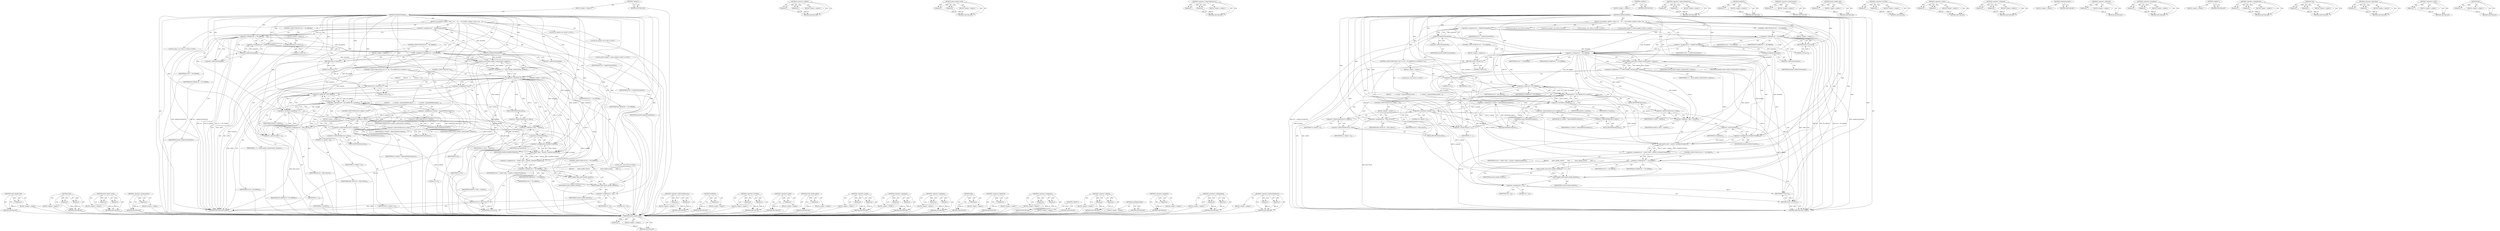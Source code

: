 digraph "&lt;operator&gt;.indirectFieldAccess" {
vulnerable_210 [label=<(METHOD,native_handle_delete)>];
vulnerable_211 [label=<(PARAM,p1)>];
vulnerable_212 [label=<(BLOCK,&lt;empty&gt;,&lt;empty&gt;)>];
vulnerable_213 [label=<(METHOD_RETURN,ANY)>];
vulnerable_192 [label=<(METHOD,&lt;operator&gt;.addition)>];
vulnerable_193 [label=<(PARAM,p1)>];
vulnerable_194 [label=<(PARAM,p2)>];
vulnerable_195 [label=<(BLOCK,&lt;empty&gt;,&lt;empty&gt;)>];
vulnerable_196 [label=<(METHOD_RETURN,ANY)>];
vulnerable_146 [label=<(METHOD,native_handle_create)>];
vulnerable_147 [label=<(PARAM,p1)>];
vulnerable_148 [label=<(PARAM,p2)>];
vulnerable_149 [label=<(BLOCK,&lt;empty&gt;,&lt;empty&gt;)>];
vulnerable_150 [label=<(METHOD_RETURN,ANY)>];
vulnerable_170 [label=<(METHOD,&lt;operator&gt;.indirectIndexAccess)>];
vulnerable_171 [label=<(PARAM,p1)>];
vulnerable_172 [label=<(PARAM,p2)>];
vulnerable_173 [label=<(BLOCK,&lt;empty&gt;,&lt;empty&gt;)>];
vulnerable_174 [label=<(METHOD_RETURN,ANY)>];
vulnerable_6 [label=<(METHOD,&lt;global&gt;)<SUB>1</SUB>>];
vulnerable_7 [label=<(BLOCK,&lt;empty&gt;,&lt;empty&gt;)<SUB>1</SUB>>];
vulnerable_8 [label=<(METHOD,readNativeHandle)<SUB>1</SUB>>];
vulnerable_9 [label=<(BLOCK,{
 int numFds, numInts;
 status_t err;
    err ...,{
 int numFds, numInts;
 status_t err;
    err ...)<SUB>2</SUB>>];
vulnerable_10 [label="<(LOCAL,int numFds: int)<SUB>3</SUB>>"];
vulnerable_11 [label="<(LOCAL,int numInts: int)<SUB>3</SUB>>"];
vulnerable_12 [label="<(LOCAL,status_t err: status_t)<SUB>4</SUB>>"];
vulnerable_13 [label=<(&lt;operator&gt;.assignment,err = readInt32(&amp;numFds))<SUB>5</SUB>>];
vulnerable_14 [label=<(IDENTIFIER,err,err = readInt32(&amp;numFds))<SUB>5</SUB>>];
vulnerable_15 [label=<(readInt32,readInt32(&amp;numFds))<SUB>5</SUB>>];
vulnerable_16 [label=<(&lt;operator&gt;.addressOf,&amp;numFds)<SUB>5</SUB>>];
vulnerable_17 [label=<(IDENTIFIER,numFds,readInt32(&amp;numFds))<SUB>5</SUB>>];
vulnerable_18 [label=<(CONTROL_STRUCTURE,IF,if (err != NO_ERROR))<SUB>6</SUB>>];
vulnerable_19 [label=<(&lt;operator&gt;.notEquals,err != NO_ERROR)<SUB>6</SUB>>];
vulnerable_20 [label=<(IDENTIFIER,err,err != NO_ERROR)<SUB>6</SUB>>];
vulnerable_21 [label=<(IDENTIFIER,NO_ERROR,err != NO_ERROR)<SUB>6</SUB>>];
vulnerable_22 [label=<(BLOCK,&lt;empty&gt;,&lt;empty&gt;)<SUB>6</SUB>>];
vulnerable_23 [label=<(RETURN,return 0;,return 0;)<SUB>6</SUB>>];
vulnerable_24 [label=<(LITERAL,0,return 0;)<SUB>6</SUB>>];
vulnerable_25 [label=<(&lt;operator&gt;.assignment,err = readInt32(&amp;numInts))<SUB>7</SUB>>];
vulnerable_26 [label=<(IDENTIFIER,err,err = readInt32(&amp;numInts))<SUB>7</SUB>>];
vulnerable_27 [label=<(readInt32,readInt32(&amp;numInts))<SUB>7</SUB>>];
vulnerable_28 [label=<(&lt;operator&gt;.addressOf,&amp;numInts)<SUB>7</SUB>>];
vulnerable_29 [label=<(IDENTIFIER,numInts,readInt32(&amp;numInts))<SUB>7</SUB>>];
vulnerable_30 [label=<(CONTROL_STRUCTURE,IF,if (err != NO_ERROR))<SUB>9</SUB>>];
vulnerable_31 [label=<(&lt;operator&gt;.notEquals,err != NO_ERROR)<SUB>9</SUB>>];
vulnerable_32 [label=<(IDENTIFIER,err,err != NO_ERROR)<SUB>9</SUB>>];
vulnerable_33 [label=<(IDENTIFIER,NO_ERROR,err != NO_ERROR)<SUB>9</SUB>>];
vulnerable_34 [label=<(BLOCK,&lt;empty&gt;,&lt;empty&gt;)<SUB>9</SUB>>];
vulnerable_35 [label=<(RETURN,return 0;,return 0;)<SUB>9</SUB>>];
vulnerable_36 [label=<(LITERAL,0,return 0;)<SUB>9</SUB>>];
vulnerable_37 [label="<(LOCAL,native_handle* h: native_handle*)<SUB>11</SUB>>"];
vulnerable_38 [label=<(&lt;operator&gt;.assignment,* h = native_handle_create(numFds, numInts))<SUB>11</SUB>>];
vulnerable_39 [label=<(IDENTIFIER,h,* h = native_handle_create(numFds, numInts))<SUB>11</SUB>>];
vulnerable_40 [label=<(native_handle_create,native_handle_create(numFds, numInts))<SUB>11</SUB>>];
vulnerable_41 [label=<(IDENTIFIER,numFds,native_handle_create(numFds, numInts))<SUB>11</SUB>>];
vulnerable_42 [label=<(IDENTIFIER,numInts,native_handle_create(numFds, numInts))<SUB>11</SUB>>];
vulnerable_43 [label=<(CONTROL_STRUCTURE,FOR,for (int i=0 ;err==NO_ERROR &amp;&amp; i&lt;numFds;i++))<SUB>12</SUB>>];
vulnerable_44 [label=<(BLOCK,&lt;empty&gt;,&lt;empty&gt;)<SUB>12</SUB>>];
vulnerable_45 [label="<(LOCAL,int i: int)<SUB>12</SUB>>"];
vulnerable_46 [label=<(&lt;operator&gt;.assignment,i=0)<SUB>12</SUB>>];
vulnerable_47 [label=<(IDENTIFIER,i,i=0)<SUB>12</SUB>>];
vulnerable_48 [label=<(LITERAL,0,i=0)<SUB>12</SUB>>];
vulnerable_49 [label=<(&lt;operator&gt;.logicalAnd,err==NO_ERROR &amp;&amp; i&lt;numFds)<SUB>12</SUB>>];
vulnerable_50 [label=<(&lt;operator&gt;.equals,err==NO_ERROR)<SUB>12</SUB>>];
vulnerable_51 [label=<(IDENTIFIER,err,err==NO_ERROR)<SUB>12</SUB>>];
vulnerable_52 [label=<(IDENTIFIER,NO_ERROR,err==NO_ERROR)<SUB>12</SUB>>];
vulnerable_53 [label=<(&lt;operator&gt;.lessThan,i&lt;numFds)<SUB>12</SUB>>];
vulnerable_54 [label=<(IDENTIFIER,i,i&lt;numFds)<SUB>12</SUB>>];
vulnerable_55 [label=<(IDENTIFIER,numFds,i&lt;numFds)<SUB>12</SUB>>];
vulnerable_56 [label=<(&lt;operator&gt;.postIncrement,i++)<SUB>12</SUB>>];
vulnerable_57 [label=<(IDENTIFIER,i,i++)<SUB>12</SUB>>];
vulnerable_58 [label=<(BLOCK,{
         h-&gt;data[i] = dup(readFileDescriptor(...,{
         h-&gt;data[i] = dup(readFileDescriptor(...)<SUB>12</SUB>>];
vulnerable_59 [label=<(&lt;operator&gt;.assignment,h-&gt;data[i] = dup(readFileDescriptor()))<SUB>13</SUB>>];
vulnerable_60 [label=<(&lt;operator&gt;.indirectIndexAccess,h-&gt;data[i])<SUB>13</SUB>>];
vulnerable_61 [label=<(&lt;operator&gt;.indirectFieldAccess,h-&gt;data)<SUB>13</SUB>>];
vulnerable_62 [label=<(IDENTIFIER,h,h-&gt;data[i] = dup(readFileDescriptor()))<SUB>13</SUB>>];
vulnerable_63 [label=<(FIELD_IDENTIFIER,data,data)<SUB>13</SUB>>];
vulnerable_64 [label=<(IDENTIFIER,i,h-&gt;data[i] = dup(readFileDescriptor()))<SUB>13</SUB>>];
vulnerable_65 [label=<(dup,dup(readFileDescriptor()))<SUB>13</SUB>>];
vulnerable_66 [label=<(readFileDescriptor,readFileDescriptor())<SUB>13</SUB>>];
vulnerable_67 [label=<(CONTROL_STRUCTURE,IF,if (h-&gt;data[i] &lt; 0))<SUB>14</SUB>>];
vulnerable_68 [label=<(&lt;operator&gt;.lessThan,h-&gt;data[i] &lt; 0)<SUB>14</SUB>>];
vulnerable_69 [label=<(&lt;operator&gt;.indirectIndexAccess,h-&gt;data[i])<SUB>14</SUB>>];
vulnerable_70 [label=<(&lt;operator&gt;.indirectFieldAccess,h-&gt;data)<SUB>14</SUB>>];
vulnerable_71 [label=<(IDENTIFIER,h,h-&gt;data[i] &lt; 0)<SUB>14</SUB>>];
vulnerable_72 [label=<(FIELD_IDENTIFIER,data,data)<SUB>14</SUB>>];
vulnerable_73 [label=<(IDENTIFIER,i,h-&gt;data[i] &lt; 0)<SUB>14</SUB>>];
vulnerable_74 [label=<(LITERAL,0,h-&gt;data[i] &lt; 0)<SUB>14</SUB>>];
vulnerable_75 [label=<(BLOCK,&lt;empty&gt;,&lt;empty&gt;)<SUB>14</SUB>>];
vulnerable_76 [label=<(&lt;operator&gt;.assignment,err = BAD_VALUE)<SUB>14</SUB>>];
vulnerable_77 [label=<(IDENTIFIER,err,err = BAD_VALUE)<SUB>14</SUB>>];
vulnerable_78 [label=<(IDENTIFIER,BAD_VALUE,err = BAD_VALUE)<SUB>14</SUB>>];
vulnerable_79 [label=<(&lt;operator&gt;.assignment,err = read(h-&gt;data + numFds, sizeof(int)*numInts))<SUB>16</SUB>>];
vulnerable_80 [label=<(IDENTIFIER,err,err = read(h-&gt;data + numFds, sizeof(int)*numInts))<SUB>16</SUB>>];
vulnerable_81 [label=<(read,read(h-&gt;data + numFds, sizeof(int)*numInts))<SUB>16</SUB>>];
vulnerable_82 [label=<(&lt;operator&gt;.addition,h-&gt;data + numFds)<SUB>16</SUB>>];
vulnerable_83 [label=<(&lt;operator&gt;.indirectFieldAccess,h-&gt;data)<SUB>16</SUB>>];
vulnerable_84 [label=<(IDENTIFIER,h,h-&gt;data + numFds)<SUB>16</SUB>>];
vulnerable_85 [label=<(FIELD_IDENTIFIER,data,data)<SUB>16</SUB>>];
vulnerable_86 [label=<(IDENTIFIER,numFds,h-&gt;data + numFds)<SUB>16</SUB>>];
vulnerable_87 [label=<(&lt;operator&gt;.multiplication,sizeof(int)*numInts)<SUB>16</SUB>>];
vulnerable_88 [label=<(&lt;operator&gt;.sizeOf,sizeof(int))<SUB>16</SUB>>];
vulnerable_89 [label=<(IDENTIFIER,int,sizeof(int))<SUB>16</SUB>>];
vulnerable_90 [label=<(IDENTIFIER,numInts,sizeof(int)*numInts)<SUB>16</SUB>>];
vulnerable_91 [label=<(CONTROL_STRUCTURE,IF,if (err != NO_ERROR))<SUB>17</SUB>>];
vulnerable_92 [label=<(&lt;operator&gt;.notEquals,err != NO_ERROR)<SUB>17</SUB>>];
vulnerable_93 [label=<(IDENTIFIER,err,err != NO_ERROR)<SUB>17</SUB>>];
vulnerable_94 [label=<(IDENTIFIER,NO_ERROR,err != NO_ERROR)<SUB>17</SUB>>];
vulnerable_95 [label=<(BLOCK,{
        native_handle_close(h);
        nativ...,{
        native_handle_close(h);
        nativ...)<SUB>17</SUB>>];
vulnerable_96 [label=<(native_handle_close,native_handle_close(h))<SUB>18</SUB>>];
vulnerable_97 [label=<(IDENTIFIER,h,native_handle_close(h))<SUB>18</SUB>>];
vulnerable_98 [label=<(native_handle_delete,native_handle_delete(h))<SUB>19</SUB>>];
vulnerable_99 [label=<(IDENTIFIER,h,native_handle_delete(h))<SUB>19</SUB>>];
vulnerable_100 [label=<(&lt;operator&gt;.assignment,h = 0)<SUB>20</SUB>>];
vulnerable_101 [label=<(IDENTIFIER,h,h = 0)<SUB>20</SUB>>];
vulnerable_102 [label=<(LITERAL,0,h = 0)<SUB>20</SUB>>];
vulnerable_103 [label=<(RETURN,return h;,return h;)<SUB>22</SUB>>];
vulnerable_104 [label=<(IDENTIFIER,h,return h;)<SUB>22</SUB>>];
vulnerable_105 [label=<(METHOD_RETURN,native_handle)<SUB>1</SUB>>];
vulnerable_107 [label=<(METHOD_RETURN,ANY)<SUB>1</SUB>>];
vulnerable_175 [label=<(METHOD,&lt;operator&gt;.indirectFieldAccess)>];
vulnerable_176 [label=<(PARAM,p1)>];
vulnerable_177 [label=<(PARAM,p2)>];
vulnerable_178 [label=<(BLOCK,&lt;empty&gt;,&lt;empty&gt;)>];
vulnerable_179 [label=<(METHOD_RETURN,ANY)>];
vulnerable_133 [label=<(METHOD,readInt32)>];
vulnerable_134 [label=<(PARAM,p1)>];
vulnerable_135 [label=<(BLOCK,&lt;empty&gt;,&lt;empty&gt;)>];
vulnerable_136 [label=<(METHOD_RETURN,ANY)>];
vulnerable_166 [label=<(METHOD,&lt;operator&gt;.postIncrement)>];
vulnerable_167 [label=<(PARAM,p1)>];
vulnerable_168 [label=<(BLOCK,&lt;empty&gt;,&lt;empty&gt;)>];
vulnerable_169 [label=<(METHOD_RETURN,ANY)>];
vulnerable_206 [label=<(METHOD,native_handle_close)>];
vulnerable_207 [label=<(PARAM,p1)>];
vulnerable_208 [label=<(BLOCK,&lt;empty&gt;,&lt;empty&gt;)>];
vulnerable_209 [label=<(METHOD_RETURN,ANY)>];
vulnerable_161 [label=<(METHOD,&lt;operator&gt;.lessThan)>];
vulnerable_162 [label=<(PARAM,p1)>];
vulnerable_163 [label=<(PARAM,p2)>];
vulnerable_164 [label=<(BLOCK,&lt;empty&gt;,&lt;empty&gt;)>];
vulnerable_165 [label=<(METHOD_RETURN,ANY)>];
vulnerable_156 [label=<(METHOD,&lt;operator&gt;.equals)>];
vulnerable_157 [label=<(PARAM,p1)>];
vulnerable_158 [label=<(PARAM,p2)>];
vulnerable_159 [label=<(BLOCK,&lt;empty&gt;,&lt;empty&gt;)>];
vulnerable_160 [label=<(METHOD_RETURN,ANY)>];
vulnerable_141 [label=<(METHOD,&lt;operator&gt;.notEquals)>];
vulnerable_142 [label=<(PARAM,p1)>];
vulnerable_143 [label=<(PARAM,p2)>];
vulnerable_144 [label=<(BLOCK,&lt;empty&gt;,&lt;empty&gt;)>];
vulnerable_145 [label=<(METHOD_RETURN,ANY)>];
vulnerable_184 [label=<(METHOD,readFileDescriptor)>];
vulnerable_185 [label=<(BLOCK,&lt;empty&gt;,&lt;empty&gt;)>];
vulnerable_186 [label=<(METHOD_RETURN,ANY)>];
vulnerable_137 [label=<(METHOD,&lt;operator&gt;.addressOf)>];
vulnerable_138 [label=<(PARAM,p1)>];
vulnerable_139 [label=<(BLOCK,&lt;empty&gt;,&lt;empty&gt;)>];
vulnerable_140 [label=<(METHOD_RETURN,ANY)>];
vulnerable_128 [label=<(METHOD,&lt;operator&gt;.assignment)>];
vulnerable_129 [label=<(PARAM,p1)>];
vulnerable_130 [label=<(PARAM,p2)>];
vulnerable_131 [label=<(BLOCK,&lt;empty&gt;,&lt;empty&gt;)>];
vulnerable_132 [label=<(METHOD_RETURN,ANY)>];
vulnerable_122 [label=<(METHOD,&lt;global&gt;)<SUB>1</SUB>>];
vulnerable_123 [label=<(BLOCK,&lt;empty&gt;,&lt;empty&gt;)>];
vulnerable_124 [label=<(METHOD_RETURN,ANY)>];
vulnerable_197 [label=<(METHOD,&lt;operator&gt;.multiplication)>];
vulnerable_198 [label=<(PARAM,p1)>];
vulnerable_199 [label=<(PARAM,p2)>];
vulnerable_200 [label=<(BLOCK,&lt;empty&gt;,&lt;empty&gt;)>];
vulnerable_201 [label=<(METHOD_RETURN,ANY)>];
vulnerable_187 [label=<(METHOD,read)>];
vulnerable_188 [label=<(PARAM,p1)>];
vulnerable_189 [label=<(PARAM,p2)>];
vulnerable_190 [label=<(BLOCK,&lt;empty&gt;,&lt;empty&gt;)>];
vulnerable_191 [label=<(METHOD_RETURN,ANY)>];
vulnerable_151 [label=<(METHOD,&lt;operator&gt;.logicalAnd)>];
vulnerable_152 [label=<(PARAM,p1)>];
vulnerable_153 [label=<(PARAM,p2)>];
vulnerable_154 [label=<(BLOCK,&lt;empty&gt;,&lt;empty&gt;)>];
vulnerable_155 [label=<(METHOD_RETURN,ANY)>];
vulnerable_202 [label=<(METHOD,&lt;operator&gt;.sizeOf)>];
vulnerable_203 [label=<(PARAM,p1)>];
vulnerable_204 [label=<(BLOCK,&lt;empty&gt;,&lt;empty&gt;)>];
vulnerable_205 [label=<(METHOD_RETURN,ANY)>];
vulnerable_180 [label=<(METHOD,dup)>];
vulnerable_181 [label=<(PARAM,p1)>];
vulnerable_182 [label=<(BLOCK,&lt;empty&gt;,&lt;empty&gt;)>];
vulnerable_183 [label=<(METHOD_RETURN,ANY)>];
fixed_216 [label=<(METHOD,native_handle_close)>];
fixed_217 [label=<(PARAM,p1)>];
fixed_218 [label=<(BLOCK,&lt;empty&gt;,&lt;empty&gt;)>];
fixed_219 [label=<(METHOD_RETURN,ANY)>];
fixed_197 [label=<(METHOD,read)>];
fixed_198 [label=<(PARAM,p1)>];
fixed_199 [label=<(PARAM,p2)>];
fixed_200 [label=<(BLOCK,&lt;empty&gt;,&lt;empty&gt;)>];
fixed_201 [label=<(METHOD_RETURN,ANY)>];
fixed_152 [label=<(METHOD,native_handle_create)>];
fixed_153 [label=<(PARAM,p1)>];
fixed_154 [label=<(PARAM,p2)>];
fixed_155 [label=<(BLOCK,&lt;empty&gt;,&lt;empty&gt;)>];
fixed_156 [label=<(METHOD_RETURN,ANY)>];
fixed_176 [label=<(METHOD,&lt;operator&gt;.postIncrement)>];
fixed_177 [label=<(PARAM,p1)>];
fixed_178 [label=<(BLOCK,&lt;empty&gt;,&lt;empty&gt;)>];
fixed_179 [label=<(METHOD_RETURN,ANY)>];
fixed_6 [label=<(METHOD,&lt;global&gt;)<SUB>1</SUB>>];
fixed_7 [label=<(BLOCK,&lt;empty&gt;,&lt;empty&gt;)<SUB>1</SUB>>];
fixed_8 [label=<(METHOD,readNativeHandle)<SUB>1</SUB>>];
fixed_9 [label=<(BLOCK,{
 int numFds, numInts;
 status_t err;
    err ...,{
 int numFds, numInts;
 status_t err;
    err ...)<SUB>2</SUB>>];
fixed_10 [label="<(LOCAL,int numFds: int)<SUB>3</SUB>>"];
fixed_11 [label="<(LOCAL,int numInts: int)<SUB>3</SUB>>"];
fixed_12 [label="<(LOCAL,status_t err: status_t)<SUB>4</SUB>>"];
fixed_13 [label=<(&lt;operator&gt;.assignment,err = readInt32(&amp;numFds))<SUB>5</SUB>>];
fixed_14 [label=<(IDENTIFIER,err,err = readInt32(&amp;numFds))<SUB>5</SUB>>];
fixed_15 [label=<(readInt32,readInt32(&amp;numFds))<SUB>5</SUB>>];
fixed_16 [label=<(&lt;operator&gt;.addressOf,&amp;numFds)<SUB>5</SUB>>];
fixed_17 [label=<(IDENTIFIER,numFds,readInt32(&amp;numFds))<SUB>5</SUB>>];
fixed_18 [label=<(CONTROL_STRUCTURE,IF,if (err != NO_ERROR))<SUB>6</SUB>>];
fixed_19 [label=<(&lt;operator&gt;.notEquals,err != NO_ERROR)<SUB>6</SUB>>];
fixed_20 [label=<(IDENTIFIER,err,err != NO_ERROR)<SUB>6</SUB>>];
fixed_21 [label=<(IDENTIFIER,NO_ERROR,err != NO_ERROR)<SUB>6</SUB>>];
fixed_22 [label=<(BLOCK,&lt;empty&gt;,&lt;empty&gt;)<SUB>6</SUB>>];
fixed_23 [label=<(RETURN,return 0;,return 0;)<SUB>6</SUB>>];
fixed_24 [label=<(LITERAL,0,return 0;)<SUB>6</SUB>>];
fixed_25 [label=<(&lt;operator&gt;.assignment,err = readInt32(&amp;numInts))<SUB>7</SUB>>];
fixed_26 [label=<(IDENTIFIER,err,err = readInt32(&amp;numInts))<SUB>7</SUB>>];
fixed_27 [label=<(readInt32,readInt32(&amp;numInts))<SUB>7</SUB>>];
fixed_28 [label=<(&lt;operator&gt;.addressOf,&amp;numInts)<SUB>7</SUB>>];
fixed_29 [label=<(IDENTIFIER,numInts,readInt32(&amp;numInts))<SUB>7</SUB>>];
fixed_30 [label=<(CONTROL_STRUCTURE,IF,if (err != NO_ERROR))<SUB>9</SUB>>];
fixed_31 [label=<(&lt;operator&gt;.notEquals,err != NO_ERROR)<SUB>9</SUB>>];
fixed_32 [label=<(IDENTIFIER,err,err != NO_ERROR)<SUB>9</SUB>>];
fixed_33 [label=<(IDENTIFIER,NO_ERROR,err != NO_ERROR)<SUB>9</SUB>>];
fixed_34 [label=<(BLOCK,&lt;empty&gt;,&lt;empty&gt;)<SUB>9</SUB>>];
fixed_35 [label=<(RETURN,return 0;,return 0;)<SUB>9</SUB>>];
fixed_36 [label=<(LITERAL,0,return 0;)<SUB>9</SUB>>];
fixed_37 [label="<(LOCAL,native_handle* h: native_handle*)<SUB>11</SUB>>"];
fixed_38 [label=<(&lt;operator&gt;.assignment,* h = native_handle_create(numFds, numInts))<SUB>11</SUB>>];
fixed_39 [label=<(IDENTIFIER,h,* h = native_handle_create(numFds, numInts))<SUB>11</SUB>>];
fixed_40 [label=<(native_handle_create,native_handle_create(numFds, numInts))<SUB>11</SUB>>];
fixed_41 [label=<(IDENTIFIER,numFds,native_handle_create(numFds, numInts))<SUB>11</SUB>>];
fixed_42 [label=<(IDENTIFIER,numInts,native_handle_create(numFds, numInts))<SUB>11</SUB>>];
fixed_43 [label=<(CONTROL_STRUCTURE,IF,if (!h))<SUB>12</SUB>>];
fixed_44 [label=<(&lt;operator&gt;.logicalNot,!h)<SUB>12</SUB>>];
fixed_45 [label=<(IDENTIFIER,h,!h)<SUB>12</SUB>>];
fixed_46 [label=<(BLOCK,{
        return 0;
    },{
        return 0;
    })<SUB>12</SUB>>];
fixed_47 [label=<(RETURN,return 0;,return 0;)<SUB>13</SUB>>];
fixed_48 [label=<(LITERAL,0,return 0;)<SUB>13</SUB>>];
fixed_49 [label=<(CONTROL_STRUCTURE,FOR,for (int i=0 ;err==NO_ERROR &amp;&amp; i&lt;numFds;i++))<SUB>16</SUB>>];
fixed_50 [label=<(BLOCK,&lt;empty&gt;,&lt;empty&gt;)<SUB>16</SUB>>];
fixed_51 [label="<(LOCAL,int i: int)<SUB>16</SUB>>"];
fixed_52 [label=<(&lt;operator&gt;.assignment,i=0)<SUB>16</SUB>>];
fixed_53 [label=<(IDENTIFIER,i,i=0)<SUB>16</SUB>>];
fixed_54 [label=<(LITERAL,0,i=0)<SUB>16</SUB>>];
fixed_55 [label=<(&lt;operator&gt;.logicalAnd,err==NO_ERROR &amp;&amp; i&lt;numFds)<SUB>16</SUB>>];
fixed_56 [label=<(&lt;operator&gt;.equals,err==NO_ERROR)<SUB>16</SUB>>];
fixed_57 [label=<(IDENTIFIER,err,err==NO_ERROR)<SUB>16</SUB>>];
fixed_58 [label=<(IDENTIFIER,NO_ERROR,err==NO_ERROR)<SUB>16</SUB>>];
fixed_59 [label=<(&lt;operator&gt;.lessThan,i&lt;numFds)<SUB>16</SUB>>];
fixed_60 [label=<(IDENTIFIER,i,i&lt;numFds)<SUB>16</SUB>>];
fixed_61 [label=<(IDENTIFIER,numFds,i&lt;numFds)<SUB>16</SUB>>];
fixed_62 [label=<(&lt;operator&gt;.postIncrement,i++)<SUB>16</SUB>>];
fixed_63 [label=<(IDENTIFIER,i,i++)<SUB>16</SUB>>];
fixed_64 [label=<(BLOCK,{
         h-&gt;data[i] = dup(readFileDescriptor(...,{
         h-&gt;data[i] = dup(readFileDescriptor(...)<SUB>16</SUB>>];
fixed_65 [label=<(&lt;operator&gt;.assignment,h-&gt;data[i] = dup(readFileDescriptor()))<SUB>17</SUB>>];
fixed_66 [label=<(&lt;operator&gt;.indirectIndexAccess,h-&gt;data[i])<SUB>17</SUB>>];
fixed_67 [label=<(&lt;operator&gt;.indirectFieldAccess,h-&gt;data)<SUB>17</SUB>>];
fixed_68 [label=<(IDENTIFIER,h,h-&gt;data[i] = dup(readFileDescriptor()))<SUB>17</SUB>>];
fixed_69 [label=<(FIELD_IDENTIFIER,data,data)<SUB>17</SUB>>];
fixed_70 [label=<(IDENTIFIER,i,h-&gt;data[i] = dup(readFileDescriptor()))<SUB>17</SUB>>];
fixed_71 [label=<(dup,dup(readFileDescriptor()))<SUB>17</SUB>>];
fixed_72 [label=<(readFileDescriptor,readFileDescriptor())<SUB>17</SUB>>];
fixed_73 [label=<(CONTROL_STRUCTURE,IF,if (h-&gt;data[i] &lt; 0))<SUB>18</SUB>>];
fixed_74 [label=<(&lt;operator&gt;.lessThan,h-&gt;data[i] &lt; 0)<SUB>18</SUB>>];
fixed_75 [label=<(&lt;operator&gt;.indirectIndexAccess,h-&gt;data[i])<SUB>18</SUB>>];
fixed_76 [label=<(&lt;operator&gt;.indirectFieldAccess,h-&gt;data)<SUB>18</SUB>>];
fixed_77 [label=<(IDENTIFIER,h,h-&gt;data[i] &lt; 0)<SUB>18</SUB>>];
fixed_78 [label=<(FIELD_IDENTIFIER,data,data)<SUB>18</SUB>>];
fixed_79 [label=<(IDENTIFIER,i,h-&gt;data[i] &lt; 0)<SUB>18</SUB>>];
fixed_80 [label=<(LITERAL,0,h-&gt;data[i] &lt; 0)<SUB>18</SUB>>];
fixed_81 [label=<(BLOCK,&lt;empty&gt;,&lt;empty&gt;)<SUB>18</SUB>>];
fixed_82 [label=<(&lt;operator&gt;.assignment,err = BAD_VALUE)<SUB>18</SUB>>];
fixed_83 [label=<(IDENTIFIER,err,err = BAD_VALUE)<SUB>18</SUB>>];
fixed_84 [label=<(IDENTIFIER,BAD_VALUE,err = BAD_VALUE)<SUB>18</SUB>>];
fixed_85 [label=<(&lt;operator&gt;.assignment,err = read(h-&gt;data + numFds, sizeof(int)*numInts))<SUB>20</SUB>>];
fixed_86 [label=<(IDENTIFIER,err,err = read(h-&gt;data + numFds, sizeof(int)*numInts))<SUB>20</SUB>>];
fixed_87 [label=<(read,read(h-&gt;data + numFds, sizeof(int)*numInts))<SUB>20</SUB>>];
fixed_88 [label=<(&lt;operator&gt;.addition,h-&gt;data + numFds)<SUB>20</SUB>>];
fixed_89 [label=<(&lt;operator&gt;.indirectFieldAccess,h-&gt;data)<SUB>20</SUB>>];
fixed_90 [label=<(IDENTIFIER,h,h-&gt;data + numFds)<SUB>20</SUB>>];
fixed_91 [label=<(FIELD_IDENTIFIER,data,data)<SUB>20</SUB>>];
fixed_92 [label=<(IDENTIFIER,numFds,h-&gt;data + numFds)<SUB>20</SUB>>];
fixed_93 [label=<(&lt;operator&gt;.multiplication,sizeof(int)*numInts)<SUB>20</SUB>>];
fixed_94 [label=<(&lt;operator&gt;.sizeOf,sizeof(int))<SUB>20</SUB>>];
fixed_95 [label=<(IDENTIFIER,int,sizeof(int))<SUB>20</SUB>>];
fixed_96 [label=<(IDENTIFIER,numInts,sizeof(int)*numInts)<SUB>20</SUB>>];
fixed_97 [label=<(CONTROL_STRUCTURE,IF,if (err != NO_ERROR))<SUB>21</SUB>>];
fixed_98 [label=<(&lt;operator&gt;.notEquals,err != NO_ERROR)<SUB>21</SUB>>];
fixed_99 [label=<(IDENTIFIER,err,err != NO_ERROR)<SUB>21</SUB>>];
fixed_100 [label=<(IDENTIFIER,NO_ERROR,err != NO_ERROR)<SUB>21</SUB>>];
fixed_101 [label=<(BLOCK,{
        native_handle_close(h);
        nativ...,{
        native_handle_close(h);
        nativ...)<SUB>21</SUB>>];
fixed_102 [label=<(native_handle_close,native_handle_close(h))<SUB>22</SUB>>];
fixed_103 [label=<(IDENTIFIER,h,native_handle_close(h))<SUB>22</SUB>>];
fixed_104 [label=<(native_handle_delete,native_handle_delete(h))<SUB>23</SUB>>];
fixed_105 [label=<(IDENTIFIER,h,native_handle_delete(h))<SUB>23</SUB>>];
fixed_106 [label=<(&lt;operator&gt;.assignment,h = 0)<SUB>24</SUB>>];
fixed_107 [label=<(IDENTIFIER,h,h = 0)<SUB>24</SUB>>];
fixed_108 [label=<(LITERAL,0,h = 0)<SUB>24</SUB>>];
fixed_109 [label=<(RETURN,return h;,return h;)<SUB>26</SUB>>];
fixed_110 [label=<(IDENTIFIER,h,return h;)<SUB>26</SUB>>];
fixed_111 [label=<(METHOD_RETURN,native_handle)<SUB>1</SUB>>];
fixed_113 [label=<(METHOD_RETURN,ANY)<SUB>1</SUB>>];
fixed_180 [label=<(METHOD,&lt;operator&gt;.indirectIndexAccess)>];
fixed_181 [label=<(PARAM,p1)>];
fixed_182 [label=<(PARAM,p2)>];
fixed_183 [label=<(BLOCK,&lt;empty&gt;,&lt;empty&gt;)>];
fixed_184 [label=<(METHOD_RETURN,ANY)>];
fixed_139 [label=<(METHOD,readInt32)>];
fixed_140 [label=<(PARAM,p1)>];
fixed_141 [label=<(BLOCK,&lt;empty&gt;,&lt;empty&gt;)>];
fixed_142 [label=<(METHOD_RETURN,ANY)>];
fixed_171 [label=<(METHOD,&lt;operator&gt;.lessThan)>];
fixed_172 [label=<(PARAM,p1)>];
fixed_173 [label=<(PARAM,p2)>];
fixed_174 [label=<(BLOCK,&lt;empty&gt;,&lt;empty&gt;)>];
fixed_175 [label=<(METHOD_RETURN,ANY)>];
fixed_212 [label=<(METHOD,&lt;operator&gt;.sizeOf)>];
fixed_213 [label=<(PARAM,p1)>];
fixed_214 [label=<(BLOCK,&lt;empty&gt;,&lt;empty&gt;)>];
fixed_215 [label=<(METHOD_RETURN,ANY)>];
fixed_220 [label=<(METHOD,native_handle_delete)>];
fixed_221 [label=<(PARAM,p1)>];
fixed_222 [label=<(BLOCK,&lt;empty&gt;,&lt;empty&gt;)>];
fixed_223 [label=<(METHOD_RETURN,ANY)>];
fixed_166 [label=<(METHOD,&lt;operator&gt;.equals)>];
fixed_167 [label=<(PARAM,p1)>];
fixed_168 [label=<(PARAM,p2)>];
fixed_169 [label=<(BLOCK,&lt;empty&gt;,&lt;empty&gt;)>];
fixed_170 [label=<(METHOD_RETURN,ANY)>];
fixed_161 [label=<(METHOD,&lt;operator&gt;.logicalAnd)>];
fixed_162 [label=<(PARAM,p1)>];
fixed_163 [label=<(PARAM,p2)>];
fixed_164 [label=<(BLOCK,&lt;empty&gt;,&lt;empty&gt;)>];
fixed_165 [label=<(METHOD_RETURN,ANY)>];
fixed_147 [label=<(METHOD,&lt;operator&gt;.notEquals)>];
fixed_148 [label=<(PARAM,p1)>];
fixed_149 [label=<(PARAM,p2)>];
fixed_150 [label=<(BLOCK,&lt;empty&gt;,&lt;empty&gt;)>];
fixed_151 [label=<(METHOD_RETURN,ANY)>];
fixed_190 [label=<(METHOD,dup)>];
fixed_191 [label=<(PARAM,p1)>];
fixed_192 [label=<(BLOCK,&lt;empty&gt;,&lt;empty&gt;)>];
fixed_193 [label=<(METHOD_RETURN,ANY)>];
fixed_143 [label=<(METHOD,&lt;operator&gt;.addressOf)>];
fixed_144 [label=<(PARAM,p1)>];
fixed_145 [label=<(BLOCK,&lt;empty&gt;,&lt;empty&gt;)>];
fixed_146 [label=<(METHOD_RETURN,ANY)>];
fixed_134 [label=<(METHOD,&lt;operator&gt;.assignment)>];
fixed_135 [label=<(PARAM,p1)>];
fixed_136 [label=<(PARAM,p2)>];
fixed_137 [label=<(BLOCK,&lt;empty&gt;,&lt;empty&gt;)>];
fixed_138 [label=<(METHOD_RETURN,ANY)>];
fixed_128 [label=<(METHOD,&lt;global&gt;)<SUB>1</SUB>>];
fixed_129 [label=<(BLOCK,&lt;empty&gt;,&lt;empty&gt;)>];
fixed_130 [label=<(METHOD_RETURN,ANY)>];
fixed_202 [label=<(METHOD,&lt;operator&gt;.addition)>];
fixed_203 [label=<(PARAM,p1)>];
fixed_204 [label=<(PARAM,p2)>];
fixed_205 [label=<(BLOCK,&lt;empty&gt;,&lt;empty&gt;)>];
fixed_206 [label=<(METHOD_RETURN,ANY)>];
fixed_194 [label=<(METHOD,readFileDescriptor)>];
fixed_195 [label=<(BLOCK,&lt;empty&gt;,&lt;empty&gt;)>];
fixed_196 [label=<(METHOD_RETURN,ANY)>];
fixed_157 [label=<(METHOD,&lt;operator&gt;.logicalNot)>];
fixed_158 [label=<(PARAM,p1)>];
fixed_159 [label=<(BLOCK,&lt;empty&gt;,&lt;empty&gt;)>];
fixed_160 [label=<(METHOD_RETURN,ANY)>];
fixed_207 [label=<(METHOD,&lt;operator&gt;.multiplication)>];
fixed_208 [label=<(PARAM,p1)>];
fixed_209 [label=<(PARAM,p2)>];
fixed_210 [label=<(BLOCK,&lt;empty&gt;,&lt;empty&gt;)>];
fixed_211 [label=<(METHOD_RETURN,ANY)>];
fixed_185 [label=<(METHOD,&lt;operator&gt;.indirectFieldAccess)>];
fixed_186 [label=<(PARAM,p1)>];
fixed_187 [label=<(PARAM,p2)>];
fixed_188 [label=<(BLOCK,&lt;empty&gt;,&lt;empty&gt;)>];
fixed_189 [label=<(METHOD_RETURN,ANY)>];
vulnerable_210 -> vulnerable_211  [key=0, label="AST: "];
vulnerable_210 -> vulnerable_211  [key=1, label="DDG: "];
vulnerable_210 -> vulnerable_212  [key=0, label="AST: "];
vulnerable_210 -> vulnerable_213  [key=0, label="AST: "];
vulnerable_210 -> vulnerable_213  [key=1, label="CFG: "];
vulnerable_211 -> vulnerable_213  [key=0, label="DDG: p1"];
vulnerable_192 -> vulnerable_193  [key=0, label="AST: "];
vulnerable_192 -> vulnerable_193  [key=1, label="DDG: "];
vulnerable_192 -> vulnerable_195  [key=0, label="AST: "];
vulnerable_192 -> vulnerable_194  [key=0, label="AST: "];
vulnerable_192 -> vulnerable_194  [key=1, label="DDG: "];
vulnerable_192 -> vulnerable_196  [key=0, label="AST: "];
vulnerable_192 -> vulnerable_196  [key=1, label="CFG: "];
vulnerable_193 -> vulnerable_196  [key=0, label="DDG: p1"];
vulnerable_194 -> vulnerable_196  [key=0, label="DDG: p2"];
vulnerable_146 -> vulnerable_147  [key=0, label="AST: "];
vulnerable_146 -> vulnerable_147  [key=1, label="DDG: "];
vulnerable_146 -> vulnerable_149  [key=0, label="AST: "];
vulnerable_146 -> vulnerable_148  [key=0, label="AST: "];
vulnerable_146 -> vulnerable_148  [key=1, label="DDG: "];
vulnerable_146 -> vulnerable_150  [key=0, label="AST: "];
vulnerable_146 -> vulnerable_150  [key=1, label="CFG: "];
vulnerable_147 -> vulnerable_150  [key=0, label="DDG: p1"];
vulnerable_148 -> vulnerable_150  [key=0, label="DDG: p2"];
vulnerable_170 -> vulnerable_171  [key=0, label="AST: "];
vulnerable_170 -> vulnerable_171  [key=1, label="DDG: "];
vulnerable_170 -> vulnerable_173  [key=0, label="AST: "];
vulnerable_170 -> vulnerable_172  [key=0, label="AST: "];
vulnerable_170 -> vulnerable_172  [key=1, label="DDG: "];
vulnerable_170 -> vulnerable_174  [key=0, label="AST: "];
vulnerable_170 -> vulnerable_174  [key=1, label="CFG: "];
vulnerable_171 -> vulnerable_174  [key=0, label="DDG: p1"];
vulnerable_172 -> vulnerable_174  [key=0, label="DDG: p2"];
vulnerable_6 -> vulnerable_7  [key=0, label="AST: "];
vulnerable_6 -> vulnerable_107  [key=0, label="AST: "];
vulnerable_6 -> vulnerable_107  [key=1, label="CFG: "];
vulnerable_7 -> vulnerable_8  [key=0, label="AST: "];
vulnerable_8 -> vulnerable_9  [key=0, label="AST: "];
vulnerable_8 -> vulnerable_105  [key=0, label="AST: "];
vulnerable_8 -> vulnerable_16  [key=0, label="CFG: "];
vulnerable_8 -> vulnerable_104  [key=0, label="DDG: "];
vulnerable_8 -> vulnerable_15  [key=0, label="DDG: "];
vulnerable_8 -> vulnerable_19  [key=0, label="DDG: "];
vulnerable_8 -> vulnerable_23  [key=0, label="DDG: "];
vulnerable_8 -> vulnerable_27  [key=0, label="DDG: "];
vulnerable_8 -> vulnerable_31  [key=0, label="DDG: "];
vulnerable_8 -> vulnerable_35  [key=0, label="DDG: "];
vulnerable_8 -> vulnerable_40  [key=0, label="DDG: "];
vulnerable_8 -> vulnerable_46  [key=0, label="DDG: "];
vulnerable_8 -> vulnerable_56  [key=0, label="DDG: "];
vulnerable_8 -> vulnerable_81  [key=0, label="DDG: "];
vulnerable_8 -> vulnerable_92  [key=0, label="DDG: "];
vulnerable_8 -> vulnerable_100  [key=0, label="DDG: "];
vulnerable_8 -> vulnerable_24  [key=0, label="DDG: "];
vulnerable_8 -> vulnerable_36  [key=0, label="DDG: "];
vulnerable_8 -> vulnerable_50  [key=0, label="DDG: "];
vulnerable_8 -> vulnerable_53  [key=0, label="DDG: "];
vulnerable_8 -> vulnerable_82  [key=0, label="DDG: "];
vulnerable_8 -> vulnerable_87  [key=0, label="DDG: "];
vulnerable_8 -> vulnerable_96  [key=0, label="DDG: "];
vulnerable_8 -> vulnerable_98  [key=0, label="DDG: "];
vulnerable_8 -> vulnerable_65  [key=0, label="DDG: "];
vulnerable_8 -> vulnerable_68  [key=0, label="DDG: "];
vulnerable_8 -> vulnerable_76  [key=0, label="DDG: "];
vulnerable_9 -> vulnerable_10  [key=0, label="AST: "];
vulnerable_9 -> vulnerable_11  [key=0, label="AST: "];
vulnerable_9 -> vulnerable_12  [key=0, label="AST: "];
vulnerable_9 -> vulnerable_13  [key=0, label="AST: "];
vulnerable_9 -> vulnerable_18  [key=0, label="AST: "];
vulnerable_9 -> vulnerable_25  [key=0, label="AST: "];
vulnerable_9 -> vulnerable_30  [key=0, label="AST: "];
vulnerable_9 -> vulnerable_37  [key=0, label="AST: "];
vulnerable_9 -> vulnerable_38  [key=0, label="AST: "];
vulnerable_9 -> vulnerable_43  [key=0, label="AST: "];
vulnerable_9 -> vulnerable_79  [key=0, label="AST: "];
vulnerable_9 -> vulnerable_91  [key=0, label="AST: "];
vulnerable_9 -> vulnerable_103  [key=0, label="AST: "];
vulnerable_13 -> vulnerable_14  [key=0, label="AST: "];
vulnerable_13 -> vulnerable_15  [key=0, label="AST: "];
vulnerable_13 -> vulnerable_19  [key=0, label="CFG: "];
vulnerable_13 -> vulnerable_19  [key=1, label="DDG: err"];
vulnerable_13 -> vulnerable_105  [key=0, label="DDG: readInt32(&amp;numFds)"];
vulnerable_13 -> vulnerable_105  [key=1, label="DDG: err = readInt32(&amp;numFds)"];
vulnerable_15 -> vulnerable_16  [key=0, label="AST: "];
vulnerable_15 -> vulnerable_13  [key=0, label="CFG: "];
vulnerable_15 -> vulnerable_13  [key=1, label="DDG: &amp;numFds"];
vulnerable_15 -> vulnerable_105  [key=0, label="DDG: &amp;numFds"];
vulnerable_15 -> vulnerable_40  [key=0, label="DDG: &amp;numFds"];
vulnerable_15 -> vulnerable_81  [key=0, label="DDG: &amp;numFds"];
vulnerable_15 -> vulnerable_53  [key=0, label="DDG: &amp;numFds"];
vulnerable_15 -> vulnerable_82  [key=0, label="DDG: &amp;numFds"];
vulnerable_16 -> vulnerable_17  [key=0, label="AST: "];
vulnerable_16 -> vulnerable_15  [key=0, label="CFG: "];
vulnerable_18 -> vulnerable_19  [key=0, label="AST: "];
vulnerable_18 -> vulnerable_22  [key=0, label="AST: "];
vulnerable_19 -> vulnerable_20  [key=0, label="AST: "];
vulnerable_19 -> vulnerable_21  [key=0, label="AST: "];
vulnerable_19 -> vulnerable_23  [key=0, label="CFG: "];
vulnerable_19 -> vulnerable_23  [key=1, label="CDG: "];
vulnerable_19 -> vulnerable_28  [key=0, label="CFG: "];
vulnerable_19 -> vulnerable_28  [key=1, label="CDG: "];
vulnerable_19 -> vulnerable_105  [key=0, label="DDG: err"];
vulnerable_19 -> vulnerable_105  [key=1, label="DDG: NO_ERROR"];
vulnerable_19 -> vulnerable_105  [key=2, label="DDG: err != NO_ERROR"];
vulnerable_19 -> vulnerable_31  [key=0, label="DDG: NO_ERROR"];
vulnerable_19 -> vulnerable_31  [key=1, label="CDG: "];
vulnerable_19 -> vulnerable_25  [key=0, label="CDG: "];
vulnerable_19 -> vulnerable_27  [key=0, label="CDG: "];
vulnerable_22 -> vulnerable_23  [key=0, label="AST: "];
vulnerable_23 -> vulnerable_24  [key=0, label="AST: "];
vulnerable_23 -> vulnerable_105  [key=0, label="CFG: "];
vulnerable_23 -> vulnerable_105  [key=1, label="DDG: &lt;RET&gt;"];
vulnerable_24 -> vulnerable_23  [key=0, label="DDG: 0"];
vulnerable_25 -> vulnerable_26  [key=0, label="AST: "];
vulnerable_25 -> vulnerable_27  [key=0, label="AST: "];
vulnerable_25 -> vulnerable_31  [key=0, label="CFG: "];
vulnerable_25 -> vulnerable_31  [key=1, label="DDG: err"];
vulnerable_27 -> vulnerable_28  [key=0, label="AST: "];
vulnerable_27 -> vulnerable_25  [key=0, label="CFG: "];
vulnerable_27 -> vulnerable_25  [key=1, label="DDG: &amp;numInts"];
vulnerable_27 -> vulnerable_40  [key=0, label="DDG: &amp;numInts"];
vulnerable_27 -> vulnerable_87  [key=0, label="DDG: &amp;numInts"];
vulnerable_28 -> vulnerable_29  [key=0, label="AST: "];
vulnerable_28 -> vulnerable_27  [key=0, label="CFG: "];
vulnerable_30 -> vulnerable_31  [key=0, label="AST: "];
vulnerable_30 -> vulnerable_34  [key=0, label="AST: "];
vulnerable_31 -> vulnerable_32  [key=0, label="AST: "];
vulnerable_31 -> vulnerable_33  [key=0, label="AST: "];
vulnerable_31 -> vulnerable_35  [key=0, label="CFG: "];
vulnerable_31 -> vulnerable_35  [key=1, label="CDG: "];
vulnerable_31 -> vulnerable_40  [key=0, label="CFG: "];
vulnerable_31 -> vulnerable_40  [key=1, label="CDG: "];
vulnerable_31 -> vulnerable_50  [key=0, label="DDG: err"];
vulnerable_31 -> vulnerable_50  [key=1, label="DDG: NO_ERROR"];
vulnerable_31 -> vulnerable_50  [key=2, label="CDG: "];
vulnerable_31 -> vulnerable_49  [key=0, label="CDG: "];
vulnerable_31 -> vulnerable_46  [key=0, label="CDG: "];
vulnerable_31 -> vulnerable_81  [key=0, label="CDG: "];
vulnerable_31 -> vulnerable_85  [key=0, label="CDG: "];
vulnerable_31 -> vulnerable_38  [key=0, label="CDG: "];
vulnerable_31 -> vulnerable_103  [key=0, label="CDG: "];
vulnerable_31 -> vulnerable_92  [key=0, label="CDG: "];
vulnerable_31 -> vulnerable_87  [key=0, label="CDG: "];
vulnerable_31 -> vulnerable_82  [key=0, label="CDG: "];
vulnerable_31 -> vulnerable_79  [key=0, label="CDG: "];
vulnerable_31 -> vulnerable_83  [key=0, label="CDG: "];
vulnerable_31 -> vulnerable_88  [key=0, label="CDG: "];
vulnerable_34 -> vulnerable_35  [key=0, label="AST: "];
vulnerable_35 -> vulnerable_36  [key=0, label="AST: "];
vulnerable_35 -> vulnerable_105  [key=0, label="CFG: "];
vulnerable_35 -> vulnerable_105  [key=1, label="DDG: &lt;RET&gt;"];
vulnerable_36 -> vulnerable_35  [key=0, label="DDG: 0"];
vulnerable_38 -> vulnerable_39  [key=0, label="AST: "];
vulnerable_38 -> vulnerable_40  [key=0, label="AST: "];
vulnerable_38 -> vulnerable_46  [key=0, label="CFG: "];
vulnerable_38 -> vulnerable_104  [key=0, label="DDG: h"];
vulnerable_38 -> vulnerable_81  [key=0, label="DDG: h"];
vulnerable_38 -> vulnerable_82  [key=0, label="DDG: h"];
vulnerable_38 -> vulnerable_96  [key=0, label="DDG: h"];
vulnerable_38 -> vulnerable_98  [key=0, label="DDG: h"];
vulnerable_40 -> vulnerable_41  [key=0, label="AST: "];
vulnerable_40 -> vulnerable_42  [key=0, label="AST: "];
vulnerable_40 -> vulnerable_38  [key=0, label="CFG: "];
vulnerable_40 -> vulnerable_38  [key=1, label="DDG: numFds"];
vulnerable_40 -> vulnerable_38  [key=2, label="DDG: numInts"];
vulnerable_40 -> vulnerable_81  [key=0, label="DDG: numFds"];
vulnerable_40 -> vulnerable_53  [key=0, label="DDG: numFds"];
vulnerable_40 -> vulnerable_82  [key=0, label="DDG: numFds"];
vulnerable_40 -> vulnerable_87  [key=0, label="DDG: numInts"];
vulnerable_43 -> vulnerable_44  [key=0, label="AST: "];
vulnerable_43 -> vulnerable_49  [key=0, label="AST: "];
vulnerable_43 -> vulnerable_56  [key=0, label="AST: "];
vulnerable_43 -> vulnerable_58  [key=0, label="AST: "];
vulnerable_44 -> vulnerable_45  [key=0, label="AST: "];
vulnerable_44 -> vulnerable_46  [key=0, label="AST: "];
vulnerable_46 -> vulnerable_47  [key=0, label="AST: "];
vulnerable_46 -> vulnerable_48  [key=0, label="AST: "];
vulnerable_46 -> vulnerable_50  [key=0, label="CFG: "];
vulnerable_46 -> vulnerable_56  [key=0, label="DDG: i"];
vulnerable_46 -> vulnerable_53  [key=0, label="DDG: i"];
vulnerable_49 -> vulnerable_50  [key=0, label="AST: "];
vulnerable_49 -> vulnerable_50  [key=1, label="CDG: "];
vulnerable_49 -> vulnerable_53  [key=0, label="AST: "];
vulnerable_49 -> vulnerable_63  [key=0, label="CFG: "];
vulnerable_49 -> vulnerable_63  [key=1, label="CDG: "];
vulnerable_49 -> vulnerable_85  [key=0, label="CFG: "];
vulnerable_49 -> vulnerable_68  [key=0, label="CDG: "];
vulnerable_49 -> vulnerable_49  [key=0, label="CDG: "];
vulnerable_49 -> vulnerable_60  [key=0, label="CDG: "];
vulnerable_49 -> vulnerable_66  [key=0, label="CDG: "];
vulnerable_49 -> vulnerable_72  [key=0, label="CDG: "];
vulnerable_49 -> vulnerable_56  [key=0, label="CDG: "];
vulnerable_49 -> vulnerable_69  [key=0, label="CDG: "];
vulnerable_49 -> vulnerable_65  [key=0, label="CDG: "];
vulnerable_49 -> vulnerable_59  [key=0, label="CDG: "];
vulnerable_49 -> vulnerable_61  [key=0, label="CDG: "];
vulnerable_49 -> vulnerable_70  [key=0, label="CDG: "];
vulnerable_50 -> vulnerable_51  [key=0, label="AST: "];
vulnerable_50 -> vulnerable_52  [key=0, label="AST: "];
vulnerable_50 -> vulnerable_49  [key=0, label="CFG: "];
vulnerable_50 -> vulnerable_49  [key=1, label="DDG: err"];
vulnerable_50 -> vulnerable_49  [key=2, label="DDG: NO_ERROR"];
vulnerable_50 -> vulnerable_53  [key=0, label="CFG: "];
vulnerable_50 -> vulnerable_53  [key=1, label="CDG: "];
vulnerable_50 -> vulnerable_92  [key=0, label="DDG: NO_ERROR"];
vulnerable_53 -> vulnerable_54  [key=0, label="AST: "];
vulnerable_53 -> vulnerable_55  [key=0, label="AST: "];
vulnerable_53 -> vulnerable_49  [key=0, label="CFG: "];
vulnerable_53 -> vulnerable_49  [key=1, label="DDG: i"];
vulnerable_53 -> vulnerable_49  [key=2, label="DDG: numFds"];
vulnerable_53 -> vulnerable_56  [key=0, label="DDG: i"];
vulnerable_53 -> vulnerable_81  [key=0, label="DDG: numFds"];
vulnerable_53 -> vulnerable_82  [key=0, label="DDG: numFds"];
vulnerable_56 -> vulnerable_57  [key=0, label="AST: "];
vulnerable_56 -> vulnerable_50  [key=0, label="CFG: "];
vulnerable_56 -> vulnerable_53  [key=0, label="DDG: i"];
vulnerable_58 -> vulnerable_59  [key=0, label="AST: "];
vulnerable_58 -> vulnerable_67  [key=0, label="AST: "];
vulnerable_59 -> vulnerable_60  [key=0, label="AST: "];
vulnerable_59 -> vulnerable_65  [key=0, label="AST: "];
vulnerable_59 -> vulnerable_72  [key=0, label="CFG: "];
vulnerable_59 -> vulnerable_68  [key=0, label="DDG: h-&gt;data[i]"];
vulnerable_60 -> vulnerable_61  [key=0, label="AST: "];
vulnerable_60 -> vulnerable_64  [key=0, label="AST: "];
vulnerable_60 -> vulnerable_66  [key=0, label="CFG: "];
vulnerable_61 -> vulnerable_62  [key=0, label="AST: "];
vulnerable_61 -> vulnerable_63  [key=0, label="AST: "];
vulnerable_61 -> vulnerable_60  [key=0, label="CFG: "];
vulnerable_63 -> vulnerable_61  [key=0, label="CFG: "];
vulnerable_65 -> vulnerable_66  [key=0, label="AST: "];
vulnerable_65 -> vulnerable_59  [key=0, label="CFG: "];
vulnerable_65 -> vulnerable_59  [key=1, label="DDG: readFileDescriptor()"];
vulnerable_66 -> vulnerable_65  [key=0, label="CFG: "];
vulnerable_67 -> vulnerable_68  [key=0, label="AST: "];
vulnerable_67 -> vulnerable_75  [key=0, label="AST: "];
vulnerable_68 -> vulnerable_69  [key=0, label="AST: "];
vulnerable_68 -> vulnerable_74  [key=0, label="AST: "];
vulnerable_68 -> vulnerable_76  [key=0, label="CFG: "];
vulnerable_68 -> vulnerable_76  [key=1, label="CDG: "];
vulnerable_68 -> vulnerable_56  [key=0, label="CFG: "];
vulnerable_68 -> vulnerable_104  [key=0, label="DDG: h-&gt;data[i]"];
vulnerable_68 -> vulnerable_81  [key=0, label="DDG: h-&gt;data[i]"];
vulnerable_68 -> vulnerable_82  [key=0, label="DDG: h-&gt;data[i]"];
vulnerable_68 -> vulnerable_96  [key=0, label="DDG: h-&gt;data[i]"];
vulnerable_68 -> vulnerable_98  [key=0, label="DDG: h-&gt;data[i]"];
vulnerable_69 -> vulnerable_70  [key=0, label="AST: "];
vulnerable_69 -> vulnerable_73  [key=0, label="AST: "];
vulnerable_69 -> vulnerable_68  [key=0, label="CFG: "];
vulnerable_70 -> vulnerable_71  [key=0, label="AST: "];
vulnerable_70 -> vulnerable_72  [key=0, label="AST: "];
vulnerable_70 -> vulnerable_69  [key=0, label="CFG: "];
vulnerable_72 -> vulnerable_70  [key=0, label="CFG: "];
vulnerable_75 -> vulnerable_76  [key=0, label="AST: "];
vulnerable_76 -> vulnerable_77  [key=0, label="AST: "];
vulnerable_76 -> vulnerable_78  [key=0, label="AST: "];
vulnerable_76 -> vulnerable_56  [key=0, label="CFG: "];
vulnerable_76 -> vulnerable_105  [key=0, label="DDG: BAD_VALUE"];
vulnerable_76 -> vulnerable_50  [key=0, label="DDG: err"];
vulnerable_79 -> vulnerable_80  [key=0, label="AST: "];
vulnerable_79 -> vulnerable_81  [key=0, label="AST: "];
vulnerable_79 -> vulnerable_92  [key=0, label="CFG: "];
vulnerable_79 -> vulnerable_92  [key=1, label="DDG: err"];
vulnerable_81 -> vulnerable_82  [key=0, label="AST: "];
vulnerable_81 -> vulnerable_87  [key=0, label="AST: "];
vulnerable_81 -> vulnerable_79  [key=0, label="CFG: "];
vulnerable_81 -> vulnerable_79  [key=1, label="DDG: h-&gt;data + numFds"];
vulnerable_81 -> vulnerable_79  [key=2, label="DDG: sizeof(int)*numInts"];
vulnerable_82 -> vulnerable_83  [key=0, label="AST: "];
vulnerable_82 -> vulnerable_86  [key=0, label="AST: "];
vulnerable_82 -> vulnerable_88  [key=0, label="CFG: "];
vulnerable_83 -> vulnerable_84  [key=0, label="AST: "];
vulnerable_83 -> vulnerable_85  [key=0, label="AST: "];
vulnerable_83 -> vulnerable_82  [key=0, label="CFG: "];
vulnerable_85 -> vulnerable_83  [key=0, label="CFG: "];
vulnerable_87 -> vulnerable_88  [key=0, label="AST: "];
vulnerable_87 -> vulnerable_90  [key=0, label="AST: "];
vulnerable_87 -> vulnerable_81  [key=0, label="CFG: "];
vulnerable_87 -> vulnerable_81  [key=1, label="DDG: numInts"];
vulnerable_88 -> vulnerable_89  [key=0, label="AST: "];
vulnerable_88 -> vulnerable_87  [key=0, label="CFG: "];
vulnerable_88 -> vulnerable_105  [key=0, label="DDG: int"];
vulnerable_91 -> vulnerable_92  [key=0, label="AST: "];
vulnerable_91 -> vulnerable_95  [key=0, label="AST: "];
vulnerable_92 -> vulnerable_93  [key=0, label="AST: "];
vulnerable_92 -> vulnerable_94  [key=0, label="AST: "];
vulnerable_92 -> vulnerable_96  [key=0, label="CFG: "];
vulnerable_92 -> vulnerable_96  [key=1, label="CDG: "];
vulnerable_92 -> vulnerable_103  [key=0, label="CFG: "];
vulnerable_92 -> vulnerable_98  [key=0, label="CDG: "];
vulnerable_92 -> vulnerable_100  [key=0, label="CDG: "];
vulnerable_95 -> vulnerable_96  [key=0, label="AST: "];
vulnerable_95 -> vulnerable_98  [key=0, label="AST: "];
vulnerable_95 -> vulnerable_100  [key=0, label="AST: "];
vulnerable_96 -> vulnerable_97  [key=0, label="AST: "];
vulnerable_96 -> vulnerable_98  [key=0, label="CFG: "];
vulnerable_96 -> vulnerable_98  [key=1, label="DDG: h"];
vulnerable_98 -> vulnerable_99  [key=0, label="AST: "];
vulnerable_98 -> vulnerable_100  [key=0, label="CFG: "];
vulnerable_100 -> vulnerable_101  [key=0, label="AST: "];
vulnerable_100 -> vulnerable_102  [key=0, label="AST: "];
vulnerable_100 -> vulnerable_103  [key=0, label="CFG: "];
vulnerable_100 -> vulnerable_104  [key=0, label="DDG: h"];
vulnerable_103 -> vulnerable_104  [key=0, label="AST: "];
vulnerable_103 -> vulnerable_105  [key=0, label="CFG: "];
vulnerable_103 -> vulnerable_105  [key=1, label="DDG: &lt;RET&gt;"];
vulnerable_104 -> vulnerable_103  [key=0, label="DDG: h"];
vulnerable_175 -> vulnerable_176  [key=0, label="AST: "];
vulnerable_175 -> vulnerable_176  [key=1, label="DDG: "];
vulnerable_175 -> vulnerable_178  [key=0, label="AST: "];
vulnerable_175 -> vulnerable_177  [key=0, label="AST: "];
vulnerable_175 -> vulnerable_177  [key=1, label="DDG: "];
vulnerable_175 -> vulnerable_179  [key=0, label="AST: "];
vulnerable_175 -> vulnerable_179  [key=1, label="CFG: "];
vulnerable_176 -> vulnerable_179  [key=0, label="DDG: p1"];
vulnerable_177 -> vulnerable_179  [key=0, label="DDG: p2"];
vulnerable_133 -> vulnerable_134  [key=0, label="AST: "];
vulnerable_133 -> vulnerable_134  [key=1, label="DDG: "];
vulnerable_133 -> vulnerable_135  [key=0, label="AST: "];
vulnerable_133 -> vulnerable_136  [key=0, label="AST: "];
vulnerable_133 -> vulnerable_136  [key=1, label="CFG: "];
vulnerable_134 -> vulnerable_136  [key=0, label="DDG: p1"];
vulnerable_166 -> vulnerable_167  [key=0, label="AST: "];
vulnerable_166 -> vulnerable_167  [key=1, label="DDG: "];
vulnerable_166 -> vulnerable_168  [key=0, label="AST: "];
vulnerable_166 -> vulnerable_169  [key=0, label="AST: "];
vulnerable_166 -> vulnerable_169  [key=1, label="CFG: "];
vulnerable_167 -> vulnerable_169  [key=0, label="DDG: p1"];
vulnerable_206 -> vulnerable_207  [key=0, label="AST: "];
vulnerable_206 -> vulnerable_207  [key=1, label="DDG: "];
vulnerable_206 -> vulnerable_208  [key=0, label="AST: "];
vulnerable_206 -> vulnerable_209  [key=0, label="AST: "];
vulnerable_206 -> vulnerable_209  [key=1, label="CFG: "];
vulnerable_207 -> vulnerable_209  [key=0, label="DDG: p1"];
vulnerable_161 -> vulnerable_162  [key=0, label="AST: "];
vulnerable_161 -> vulnerable_162  [key=1, label="DDG: "];
vulnerable_161 -> vulnerable_164  [key=0, label="AST: "];
vulnerable_161 -> vulnerable_163  [key=0, label="AST: "];
vulnerable_161 -> vulnerable_163  [key=1, label="DDG: "];
vulnerable_161 -> vulnerable_165  [key=0, label="AST: "];
vulnerable_161 -> vulnerable_165  [key=1, label="CFG: "];
vulnerable_162 -> vulnerable_165  [key=0, label="DDG: p1"];
vulnerable_163 -> vulnerable_165  [key=0, label="DDG: p2"];
vulnerable_156 -> vulnerable_157  [key=0, label="AST: "];
vulnerable_156 -> vulnerable_157  [key=1, label="DDG: "];
vulnerable_156 -> vulnerable_159  [key=0, label="AST: "];
vulnerable_156 -> vulnerable_158  [key=0, label="AST: "];
vulnerable_156 -> vulnerable_158  [key=1, label="DDG: "];
vulnerable_156 -> vulnerable_160  [key=0, label="AST: "];
vulnerable_156 -> vulnerable_160  [key=1, label="CFG: "];
vulnerable_157 -> vulnerable_160  [key=0, label="DDG: p1"];
vulnerable_158 -> vulnerable_160  [key=0, label="DDG: p2"];
vulnerable_141 -> vulnerable_142  [key=0, label="AST: "];
vulnerable_141 -> vulnerable_142  [key=1, label="DDG: "];
vulnerable_141 -> vulnerable_144  [key=0, label="AST: "];
vulnerable_141 -> vulnerable_143  [key=0, label="AST: "];
vulnerable_141 -> vulnerable_143  [key=1, label="DDG: "];
vulnerable_141 -> vulnerable_145  [key=0, label="AST: "];
vulnerable_141 -> vulnerable_145  [key=1, label="CFG: "];
vulnerable_142 -> vulnerable_145  [key=0, label="DDG: p1"];
vulnerable_143 -> vulnerable_145  [key=0, label="DDG: p2"];
vulnerable_184 -> vulnerable_185  [key=0, label="AST: "];
vulnerable_184 -> vulnerable_186  [key=0, label="AST: "];
vulnerable_184 -> vulnerable_186  [key=1, label="CFG: "];
vulnerable_137 -> vulnerable_138  [key=0, label="AST: "];
vulnerable_137 -> vulnerable_138  [key=1, label="DDG: "];
vulnerable_137 -> vulnerable_139  [key=0, label="AST: "];
vulnerable_137 -> vulnerable_140  [key=0, label="AST: "];
vulnerable_137 -> vulnerable_140  [key=1, label="CFG: "];
vulnerable_138 -> vulnerable_140  [key=0, label="DDG: p1"];
vulnerable_128 -> vulnerable_129  [key=0, label="AST: "];
vulnerable_128 -> vulnerable_129  [key=1, label="DDG: "];
vulnerable_128 -> vulnerable_131  [key=0, label="AST: "];
vulnerable_128 -> vulnerable_130  [key=0, label="AST: "];
vulnerable_128 -> vulnerable_130  [key=1, label="DDG: "];
vulnerable_128 -> vulnerable_132  [key=0, label="AST: "];
vulnerable_128 -> vulnerable_132  [key=1, label="CFG: "];
vulnerable_129 -> vulnerable_132  [key=0, label="DDG: p1"];
vulnerable_130 -> vulnerable_132  [key=0, label="DDG: p2"];
vulnerable_122 -> vulnerable_123  [key=0, label="AST: "];
vulnerable_122 -> vulnerable_124  [key=0, label="AST: "];
vulnerable_122 -> vulnerable_124  [key=1, label="CFG: "];
vulnerable_197 -> vulnerable_198  [key=0, label="AST: "];
vulnerable_197 -> vulnerable_198  [key=1, label="DDG: "];
vulnerable_197 -> vulnerable_200  [key=0, label="AST: "];
vulnerable_197 -> vulnerable_199  [key=0, label="AST: "];
vulnerable_197 -> vulnerable_199  [key=1, label="DDG: "];
vulnerable_197 -> vulnerable_201  [key=0, label="AST: "];
vulnerable_197 -> vulnerable_201  [key=1, label="CFG: "];
vulnerable_198 -> vulnerable_201  [key=0, label="DDG: p1"];
vulnerable_199 -> vulnerable_201  [key=0, label="DDG: p2"];
vulnerable_187 -> vulnerable_188  [key=0, label="AST: "];
vulnerable_187 -> vulnerable_188  [key=1, label="DDG: "];
vulnerable_187 -> vulnerable_190  [key=0, label="AST: "];
vulnerable_187 -> vulnerable_189  [key=0, label="AST: "];
vulnerable_187 -> vulnerable_189  [key=1, label="DDG: "];
vulnerable_187 -> vulnerable_191  [key=0, label="AST: "];
vulnerable_187 -> vulnerable_191  [key=1, label="CFG: "];
vulnerable_188 -> vulnerable_191  [key=0, label="DDG: p1"];
vulnerable_189 -> vulnerable_191  [key=0, label="DDG: p2"];
vulnerable_151 -> vulnerable_152  [key=0, label="AST: "];
vulnerable_151 -> vulnerable_152  [key=1, label="DDG: "];
vulnerable_151 -> vulnerable_154  [key=0, label="AST: "];
vulnerable_151 -> vulnerable_153  [key=0, label="AST: "];
vulnerable_151 -> vulnerable_153  [key=1, label="DDG: "];
vulnerable_151 -> vulnerable_155  [key=0, label="AST: "];
vulnerable_151 -> vulnerable_155  [key=1, label="CFG: "];
vulnerable_152 -> vulnerable_155  [key=0, label="DDG: p1"];
vulnerable_153 -> vulnerable_155  [key=0, label="DDG: p2"];
vulnerable_202 -> vulnerable_203  [key=0, label="AST: "];
vulnerable_202 -> vulnerable_203  [key=1, label="DDG: "];
vulnerable_202 -> vulnerable_204  [key=0, label="AST: "];
vulnerable_202 -> vulnerable_205  [key=0, label="AST: "];
vulnerable_202 -> vulnerable_205  [key=1, label="CFG: "];
vulnerable_203 -> vulnerable_205  [key=0, label="DDG: p1"];
vulnerable_180 -> vulnerable_181  [key=0, label="AST: "];
vulnerable_180 -> vulnerable_181  [key=1, label="DDG: "];
vulnerable_180 -> vulnerable_182  [key=0, label="AST: "];
vulnerable_180 -> vulnerable_183  [key=0, label="AST: "];
vulnerable_180 -> vulnerable_183  [key=1, label="CFG: "];
vulnerable_181 -> vulnerable_183  [key=0, label="DDG: p1"];
fixed_216 -> fixed_217  [key=0, label="AST: "];
fixed_216 -> fixed_217  [key=1, label="DDG: "];
fixed_216 -> fixed_218  [key=0, label="AST: "];
fixed_216 -> fixed_219  [key=0, label="AST: "];
fixed_216 -> fixed_219  [key=1, label="CFG: "];
fixed_217 -> fixed_219  [key=0, label="DDG: p1"];
fixed_218 -> vulnerable_210  [key=0];
fixed_219 -> vulnerable_210  [key=0];
fixed_197 -> fixed_198  [key=0, label="AST: "];
fixed_197 -> fixed_198  [key=1, label="DDG: "];
fixed_197 -> fixed_200  [key=0, label="AST: "];
fixed_197 -> fixed_199  [key=0, label="AST: "];
fixed_197 -> fixed_199  [key=1, label="DDG: "];
fixed_197 -> fixed_201  [key=0, label="AST: "];
fixed_197 -> fixed_201  [key=1, label="CFG: "];
fixed_198 -> fixed_201  [key=0, label="DDG: p1"];
fixed_199 -> fixed_201  [key=0, label="DDG: p2"];
fixed_200 -> vulnerable_210  [key=0];
fixed_201 -> vulnerable_210  [key=0];
fixed_152 -> fixed_153  [key=0, label="AST: "];
fixed_152 -> fixed_153  [key=1, label="DDG: "];
fixed_152 -> fixed_155  [key=0, label="AST: "];
fixed_152 -> fixed_154  [key=0, label="AST: "];
fixed_152 -> fixed_154  [key=1, label="DDG: "];
fixed_152 -> fixed_156  [key=0, label="AST: "];
fixed_152 -> fixed_156  [key=1, label="CFG: "];
fixed_153 -> fixed_156  [key=0, label="DDG: p1"];
fixed_154 -> fixed_156  [key=0, label="DDG: p2"];
fixed_155 -> vulnerable_210  [key=0];
fixed_156 -> vulnerable_210  [key=0];
fixed_176 -> fixed_177  [key=0, label="AST: "];
fixed_176 -> fixed_177  [key=1, label="DDG: "];
fixed_176 -> fixed_178  [key=0, label="AST: "];
fixed_176 -> fixed_179  [key=0, label="AST: "];
fixed_176 -> fixed_179  [key=1, label="CFG: "];
fixed_177 -> fixed_179  [key=0, label="DDG: p1"];
fixed_178 -> vulnerable_210  [key=0];
fixed_179 -> vulnerable_210  [key=0];
fixed_6 -> fixed_7  [key=0, label="AST: "];
fixed_6 -> fixed_113  [key=0, label="AST: "];
fixed_6 -> fixed_113  [key=1, label="CFG: "];
fixed_7 -> fixed_8  [key=0, label="AST: "];
fixed_8 -> fixed_9  [key=0, label="AST: "];
fixed_8 -> fixed_111  [key=0, label="AST: "];
fixed_8 -> fixed_16  [key=0, label="CFG: "];
fixed_8 -> fixed_110  [key=0, label="DDG: "];
fixed_8 -> fixed_15  [key=0, label="DDG: "];
fixed_8 -> fixed_19  [key=0, label="DDG: "];
fixed_8 -> fixed_23  [key=0, label="DDG: "];
fixed_8 -> fixed_27  [key=0, label="DDG: "];
fixed_8 -> fixed_31  [key=0, label="DDG: "];
fixed_8 -> fixed_35  [key=0, label="DDG: "];
fixed_8 -> fixed_40  [key=0, label="DDG: "];
fixed_8 -> fixed_44  [key=0, label="DDG: "];
fixed_8 -> fixed_47  [key=0, label="DDG: "];
fixed_8 -> fixed_52  [key=0, label="DDG: "];
fixed_8 -> fixed_62  [key=0, label="DDG: "];
fixed_8 -> fixed_87  [key=0, label="DDG: "];
fixed_8 -> fixed_98  [key=0, label="DDG: "];
fixed_8 -> fixed_106  [key=0, label="DDG: "];
fixed_8 -> fixed_24  [key=0, label="DDG: "];
fixed_8 -> fixed_36  [key=0, label="DDG: "];
fixed_8 -> fixed_48  [key=0, label="DDG: "];
fixed_8 -> fixed_56  [key=0, label="DDG: "];
fixed_8 -> fixed_59  [key=0, label="DDG: "];
fixed_8 -> fixed_88  [key=0, label="DDG: "];
fixed_8 -> fixed_93  [key=0, label="DDG: "];
fixed_8 -> fixed_102  [key=0, label="DDG: "];
fixed_8 -> fixed_104  [key=0, label="DDG: "];
fixed_8 -> fixed_71  [key=0, label="DDG: "];
fixed_8 -> fixed_74  [key=0, label="DDG: "];
fixed_8 -> fixed_82  [key=0, label="DDG: "];
fixed_9 -> fixed_10  [key=0, label="AST: "];
fixed_9 -> fixed_11  [key=0, label="AST: "];
fixed_9 -> fixed_12  [key=0, label="AST: "];
fixed_9 -> fixed_13  [key=0, label="AST: "];
fixed_9 -> fixed_18  [key=0, label="AST: "];
fixed_9 -> fixed_25  [key=0, label="AST: "];
fixed_9 -> fixed_30  [key=0, label="AST: "];
fixed_9 -> fixed_37  [key=0, label="AST: "];
fixed_9 -> fixed_38  [key=0, label="AST: "];
fixed_9 -> fixed_43  [key=0, label="AST: "];
fixed_9 -> fixed_49  [key=0, label="AST: "];
fixed_9 -> fixed_85  [key=0, label="AST: "];
fixed_9 -> fixed_97  [key=0, label="AST: "];
fixed_9 -> fixed_109  [key=0, label="AST: "];
fixed_10 -> vulnerable_210  [key=0];
fixed_11 -> vulnerable_210  [key=0];
fixed_12 -> vulnerable_210  [key=0];
fixed_13 -> fixed_14  [key=0, label="AST: "];
fixed_13 -> fixed_15  [key=0, label="AST: "];
fixed_13 -> fixed_19  [key=0, label="CFG: "];
fixed_13 -> fixed_19  [key=1, label="DDG: err"];
fixed_13 -> fixed_111  [key=0, label="DDG: readInt32(&amp;numFds)"];
fixed_13 -> fixed_111  [key=1, label="DDG: err = readInt32(&amp;numFds)"];
fixed_14 -> vulnerable_210  [key=0];
fixed_15 -> fixed_16  [key=0, label="AST: "];
fixed_15 -> fixed_13  [key=0, label="CFG: "];
fixed_15 -> fixed_13  [key=1, label="DDG: &amp;numFds"];
fixed_15 -> fixed_111  [key=0, label="DDG: &amp;numFds"];
fixed_15 -> fixed_40  [key=0, label="DDG: &amp;numFds"];
fixed_15 -> fixed_87  [key=0, label="DDG: &amp;numFds"];
fixed_15 -> fixed_59  [key=0, label="DDG: &amp;numFds"];
fixed_15 -> fixed_88  [key=0, label="DDG: &amp;numFds"];
fixed_16 -> fixed_17  [key=0, label="AST: "];
fixed_16 -> fixed_15  [key=0, label="CFG: "];
fixed_17 -> vulnerable_210  [key=0];
fixed_18 -> fixed_19  [key=0, label="AST: "];
fixed_18 -> fixed_22  [key=0, label="AST: "];
fixed_19 -> fixed_20  [key=0, label="AST: "];
fixed_19 -> fixed_21  [key=0, label="AST: "];
fixed_19 -> fixed_23  [key=0, label="CFG: "];
fixed_19 -> fixed_23  [key=1, label="CDG: "];
fixed_19 -> fixed_28  [key=0, label="CFG: "];
fixed_19 -> fixed_28  [key=1, label="CDG: "];
fixed_19 -> fixed_111  [key=0, label="DDG: err"];
fixed_19 -> fixed_111  [key=1, label="DDG: NO_ERROR"];
fixed_19 -> fixed_111  [key=2, label="DDG: err != NO_ERROR"];
fixed_19 -> fixed_31  [key=0, label="DDG: NO_ERROR"];
fixed_19 -> fixed_31  [key=1, label="CDG: "];
fixed_19 -> fixed_25  [key=0, label="CDG: "];
fixed_19 -> fixed_27  [key=0, label="CDG: "];
fixed_20 -> vulnerable_210  [key=0];
fixed_21 -> vulnerable_210  [key=0];
fixed_22 -> fixed_23  [key=0, label="AST: "];
fixed_23 -> fixed_24  [key=0, label="AST: "];
fixed_23 -> fixed_111  [key=0, label="CFG: "];
fixed_23 -> fixed_111  [key=1, label="DDG: &lt;RET&gt;"];
fixed_24 -> fixed_23  [key=0, label="DDG: 0"];
fixed_25 -> fixed_26  [key=0, label="AST: "];
fixed_25 -> fixed_27  [key=0, label="AST: "];
fixed_25 -> fixed_31  [key=0, label="CFG: "];
fixed_25 -> fixed_31  [key=1, label="DDG: err"];
fixed_26 -> vulnerable_210  [key=0];
fixed_27 -> fixed_28  [key=0, label="AST: "];
fixed_27 -> fixed_25  [key=0, label="CFG: "];
fixed_27 -> fixed_25  [key=1, label="DDG: &amp;numInts"];
fixed_27 -> fixed_40  [key=0, label="DDG: &amp;numInts"];
fixed_27 -> fixed_93  [key=0, label="DDG: &amp;numInts"];
fixed_28 -> fixed_29  [key=0, label="AST: "];
fixed_28 -> fixed_27  [key=0, label="CFG: "];
fixed_29 -> vulnerable_210  [key=0];
fixed_30 -> fixed_31  [key=0, label="AST: "];
fixed_30 -> fixed_34  [key=0, label="AST: "];
fixed_31 -> fixed_32  [key=0, label="AST: "];
fixed_31 -> fixed_33  [key=0, label="AST: "];
fixed_31 -> fixed_35  [key=0, label="CFG: "];
fixed_31 -> fixed_35  [key=1, label="CDG: "];
fixed_31 -> fixed_40  [key=0, label="CFG: "];
fixed_31 -> fixed_40  [key=1, label="CDG: "];
fixed_31 -> fixed_56  [key=0, label="DDG: err"];
fixed_31 -> fixed_56  [key=1, label="DDG: NO_ERROR"];
fixed_31 -> fixed_38  [key=0, label="CDG: "];
fixed_31 -> fixed_44  [key=0, label="CDG: "];
fixed_32 -> vulnerable_210  [key=0];
fixed_33 -> vulnerable_210  [key=0];
fixed_34 -> fixed_35  [key=0, label="AST: "];
fixed_35 -> fixed_36  [key=0, label="AST: "];
fixed_35 -> fixed_111  [key=0, label="CFG: "];
fixed_35 -> fixed_111  [key=1, label="DDG: &lt;RET&gt;"];
fixed_36 -> fixed_35  [key=0, label="DDG: 0"];
fixed_37 -> vulnerable_210  [key=0];
fixed_38 -> fixed_39  [key=0, label="AST: "];
fixed_38 -> fixed_40  [key=0, label="AST: "];
fixed_38 -> fixed_44  [key=0, label="CFG: "];
fixed_38 -> fixed_44  [key=1, label="DDG: h"];
fixed_39 -> vulnerable_210  [key=0];
fixed_40 -> fixed_41  [key=0, label="AST: "];
fixed_40 -> fixed_42  [key=0, label="AST: "];
fixed_40 -> fixed_38  [key=0, label="CFG: "];
fixed_40 -> fixed_38  [key=1, label="DDG: numFds"];
fixed_40 -> fixed_38  [key=2, label="DDG: numInts"];
fixed_40 -> fixed_87  [key=0, label="DDG: numFds"];
fixed_40 -> fixed_59  [key=0, label="DDG: numFds"];
fixed_40 -> fixed_88  [key=0, label="DDG: numFds"];
fixed_40 -> fixed_93  [key=0, label="DDG: numInts"];
fixed_41 -> vulnerable_210  [key=0];
fixed_42 -> vulnerable_210  [key=0];
fixed_43 -> fixed_44  [key=0, label="AST: "];
fixed_43 -> fixed_46  [key=0, label="AST: "];
fixed_44 -> fixed_45  [key=0, label="AST: "];
fixed_44 -> fixed_47  [key=0, label="CFG: "];
fixed_44 -> fixed_47  [key=1, label="CDG: "];
fixed_44 -> fixed_52  [key=0, label="CFG: "];
fixed_44 -> fixed_52  [key=1, label="CDG: "];
fixed_44 -> fixed_110  [key=0, label="DDG: h"];
fixed_44 -> fixed_87  [key=0, label="DDG: h"];
fixed_44 -> fixed_87  [key=1, label="CDG: "];
fixed_44 -> fixed_88  [key=0, label="DDG: h"];
fixed_44 -> fixed_88  [key=1, label="CDG: "];
fixed_44 -> fixed_102  [key=0, label="DDG: h"];
fixed_44 -> fixed_104  [key=0, label="DDG: h"];
fixed_44 -> fixed_94  [key=0, label="CDG: "];
fixed_44 -> fixed_89  [key=0, label="CDG: "];
fixed_44 -> fixed_98  [key=0, label="CDG: "];
fixed_44 -> fixed_85  [key=0, label="CDG: "];
fixed_44 -> fixed_56  [key=0, label="CDG: "];
fixed_44 -> fixed_91  [key=0, label="CDG: "];
fixed_44 -> fixed_93  [key=0, label="CDG: "];
fixed_44 -> fixed_55  [key=0, label="CDG: "];
fixed_44 -> fixed_109  [key=0, label="CDG: "];
fixed_45 -> vulnerable_210  [key=0];
fixed_46 -> fixed_47  [key=0, label="AST: "];
fixed_47 -> fixed_48  [key=0, label="AST: "];
fixed_47 -> fixed_111  [key=0, label="CFG: "];
fixed_47 -> fixed_111  [key=1, label="DDG: &lt;RET&gt;"];
fixed_48 -> fixed_47  [key=0, label="DDG: 0"];
fixed_49 -> fixed_50  [key=0, label="AST: "];
fixed_49 -> fixed_55  [key=0, label="AST: "];
fixed_49 -> fixed_62  [key=0, label="AST: "];
fixed_49 -> fixed_64  [key=0, label="AST: "];
fixed_50 -> fixed_51  [key=0, label="AST: "];
fixed_50 -> fixed_52  [key=0, label="AST: "];
fixed_51 -> vulnerable_210  [key=0];
fixed_52 -> fixed_53  [key=0, label="AST: "];
fixed_52 -> fixed_54  [key=0, label="AST: "];
fixed_52 -> fixed_56  [key=0, label="CFG: "];
fixed_52 -> fixed_62  [key=0, label="DDG: i"];
fixed_52 -> fixed_59  [key=0, label="DDG: i"];
fixed_53 -> vulnerable_210  [key=0];
fixed_54 -> vulnerable_210  [key=0];
fixed_55 -> fixed_56  [key=0, label="AST: "];
fixed_55 -> fixed_56  [key=1, label="CDG: "];
fixed_55 -> fixed_59  [key=0, label="AST: "];
fixed_55 -> fixed_69  [key=0, label="CFG: "];
fixed_55 -> fixed_69  [key=1, label="CDG: "];
fixed_55 -> fixed_91  [key=0, label="CFG: "];
fixed_55 -> fixed_66  [key=0, label="CDG: "];
fixed_55 -> fixed_75  [key=0, label="CDG: "];
fixed_55 -> fixed_72  [key=0, label="CDG: "];
fixed_55 -> fixed_67  [key=0, label="CDG: "];
fixed_55 -> fixed_74  [key=0, label="CDG: "];
fixed_55 -> fixed_76  [key=0, label="CDG: "];
fixed_55 -> fixed_65  [key=0, label="CDG: "];
fixed_55 -> fixed_71  [key=0, label="CDG: "];
fixed_55 -> fixed_55  [key=0, label="CDG: "];
fixed_55 -> fixed_78  [key=0, label="CDG: "];
fixed_55 -> fixed_62  [key=0, label="CDG: "];
fixed_56 -> fixed_57  [key=0, label="AST: "];
fixed_56 -> fixed_58  [key=0, label="AST: "];
fixed_56 -> fixed_55  [key=0, label="CFG: "];
fixed_56 -> fixed_55  [key=1, label="DDG: err"];
fixed_56 -> fixed_55  [key=2, label="DDG: NO_ERROR"];
fixed_56 -> fixed_59  [key=0, label="CFG: "];
fixed_56 -> fixed_59  [key=1, label="CDG: "];
fixed_56 -> fixed_98  [key=0, label="DDG: NO_ERROR"];
fixed_57 -> vulnerable_210  [key=0];
fixed_58 -> vulnerable_210  [key=0];
fixed_59 -> fixed_60  [key=0, label="AST: "];
fixed_59 -> fixed_61  [key=0, label="AST: "];
fixed_59 -> fixed_55  [key=0, label="CFG: "];
fixed_59 -> fixed_55  [key=1, label="DDG: i"];
fixed_59 -> fixed_55  [key=2, label="DDG: numFds"];
fixed_59 -> fixed_62  [key=0, label="DDG: i"];
fixed_59 -> fixed_87  [key=0, label="DDG: numFds"];
fixed_59 -> fixed_88  [key=0, label="DDG: numFds"];
fixed_60 -> vulnerable_210  [key=0];
fixed_61 -> vulnerable_210  [key=0];
fixed_62 -> fixed_63  [key=0, label="AST: "];
fixed_62 -> fixed_56  [key=0, label="CFG: "];
fixed_62 -> fixed_59  [key=0, label="DDG: i"];
fixed_63 -> vulnerable_210  [key=0];
fixed_64 -> fixed_65  [key=0, label="AST: "];
fixed_64 -> fixed_73  [key=0, label="AST: "];
fixed_65 -> fixed_66  [key=0, label="AST: "];
fixed_65 -> fixed_71  [key=0, label="AST: "];
fixed_65 -> fixed_78  [key=0, label="CFG: "];
fixed_65 -> fixed_74  [key=0, label="DDG: h-&gt;data[i]"];
fixed_66 -> fixed_67  [key=0, label="AST: "];
fixed_66 -> fixed_70  [key=0, label="AST: "];
fixed_66 -> fixed_72  [key=0, label="CFG: "];
fixed_67 -> fixed_68  [key=0, label="AST: "];
fixed_67 -> fixed_69  [key=0, label="AST: "];
fixed_67 -> fixed_66  [key=0, label="CFG: "];
fixed_68 -> vulnerable_210  [key=0];
fixed_69 -> fixed_67  [key=0, label="CFG: "];
fixed_70 -> vulnerable_210  [key=0];
fixed_71 -> fixed_72  [key=0, label="AST: "];
fixed_71 -> fixed_65  [key=0, label="CFG: "];
fixed_71 -> fixed_65  [key=1, label="DDG: readFileDescriptor()"];
fixed_72 -> fixed_71  [key=0, label="CFG: "];
fixed_73 -> fixed_74  [key=0, label="AST: "];
fixed_73 -> fixed_81  [key=0, label="AST: "];
fixed_74 -> fixed_75  [key=0, label="AST: "];
fixed_74 -> fixed_80  [key=0, label="AST: "];
fixed_74 -> fixed_82  [key=0, label="CFG: "];
fixed_74 -> fixed_82  [key=1, label="CDG: "];
fixed_74 -> fixed_62  [key=0, label="CFG: "];
fixed_74 -> fixed_110  [key=0, label="DDG: h-&gt;data[i]"];
fixed_74 -> fixed_87  [key=0, label="DDG: h-&gt;data[i]"];
fixed_74 -> fixed_88  [key=0, label="DDG: h-&gt;data[i]"];
fixed_74 -> fixed_102  [key=0, label="DDG: h-&gt;data[i]"];
fixed_74 -> fixed_104  [key=0, label="DDG: h-&gt;data[i]"];
fixed_75 -> fixed_76  [key=0, label="AST: "];
fixed_75 -> fixed_79  [key=0, label="AST: "];
fixed_75 -> fixed_74  [key=0, label="CFG: "];
fixed_76 -> fixed_77  [key=0, label="AST: "];
fixed_76 -> fixed_78  [key=0, label="AST: "];
fixed_76 -> fixed_75  [key=0, label="CFG: "];
fixed_77 -> vulnerable_210  [key=0];
fixed_78 -> fixed_76  [key=0, label="CFG: "];
fixed_79 -> vulnerable_210  [key=0];
fixed_80 -> vulnerable_210  [key=0];
fixed_81 -> fixed_82  [key=0, label="AST: "];
fixed_82 -> fixed_83  [key=0, label="AST: "];
fixed_82 -> fixed_84  [key=0, label="AST: "];
fixed_82 -> fixed_62  [key=0, label="CFG: "];
fixed_82 -> fixed_111  [key=0, label="DDG: BAD_VALUE"];
fixed_82 -> fixed_56  [key=0, label="DDG: err"];
fixed_83 -> vulnerable_210  [key=0];
fixed_84 -> vulnerable_210  [key=0];
fixed_85 -> fixed_86  [key=0, label="AST: "];
fixed_85 -> fixed_87  [key=0, label="AST: "];
fixed_85 -> fixed_98  [key=0, label="CFG: "];
fixed_85 -> fixed_98  [key=1, label="DDG: err"];
fixed_86 -> vulnerable_210  [key=0];
fixed_87 -> fixed_88  [key=0, label="AST: "];
fixed_87 -> fixed_93  [key=0, label="AST: "];
fixed_87 -> fixed_85  [key=0, label="CFG: "];
fixed_87 -> fixed_85  [key=1, label="DDG: h-&gt;data + numFds"];
fixed_87 -> fixed_85  [key=2, label="DDG: sizeof(int)*numInts"];
fixed_88 -> fixed_89  [key=0, label="AST: "];
fixed_88 -> fixed_92  [key=0, label="AST: "];
fixed_88 -> fixed_94  [key=0, label="CFG: "];
fixed_89 -> fixed_90  [key=0, label="AST: "];
fixed_89 -> fixed_91  [key=0, label="AST: "];
fixed_89 -> fixed_88  [key=0, label="CFG: "];
fixed_90 -> vulnerable_210  [key=0];
fixed_91 -> fixed_89  [key=0, label="CFG: "];
fixed_92 -> vulnerable_210  [key=0];
fixed_93 -> fixed_94  [key=0, label="AST: "];
fixed_93 -> fixed_96  [key=0, label="AST: "];
fixed_93 -> fixed_87  [key=0, label="CFG: "];
fixed_93 -> fixed_87  [key=1, label="DDG: numInts"];
fixed_94 -> fixed_95  [key=0, label="AST: "];
fixed_94 -> fixed_93  [key=0, label="CFG: "];
fixed_94 -> fixed_111  [key=0, label="DDG: int"];
fixed_95 -> vulnerable_210  [key=0];
fixed_96 -> vulnerable_210  [key=0];
fixed_97 -> fixed_98  [key=0, label="AST: "];
fixed_97 -> fixed_101  [key=0, label="AST: "];
fixed_98 -> fixed_99  [key=0, label="AST: "];
fixed_98 -> fixed_100  [key=0, label="AST: "];
fixed_98 -> fixed_102  [key=0, label="CFG: "];
fixed_98 -> fixed_102  [key=1, label="CDG: "];
fixed_98 -> fixed_109  [key=0, label="CFG: "];
fixed_98 -> fixed_104  [key=0, label="CDG: "];
fixed_98 -> fixed_106  [key=0, label="CDG: "];
fixed_99 -> vulnerable_210  [key=0];
fixed_100 -> vulnerable_210  [key=0];
fixed_101 -> fixed_102  [key=0, label="AST: "];
fixed_101 -> fixed_104  [key=0, label="AST: "];
fixed_101 -> fixed_106  [key=0, label="AST: "];
fixed_102 -> fixed_103  [key=0, label="AST: "];
fixed_102 -> fixed_104  [key=0, label="CFG: "];
fixed_102 -> fixed_104  [key=1, label="DDG: h"];
fixed_103 -> vulnerable_210  [key=0];
fixed_104 -> fixed_105  [key=0, label="AST: "];
fixed_104 -> fixed_106  [key=0, label="CFG: "];
fixed_105 -> vulnerable_210  [key=0];
fixed_106 -> fixed_107  [key=0, label="AST: "];
fixed_106 -> fixed_108  [key=0, label="AST: "];
fixed_106 -> fixed_109  [key=0, label="CFG: "];
fixed_106 -> fixed_110  [key=0, label="DDG: h"];
fixed_107 -> vulnerable_210  [key=0];
fixed_108 -> vulnerable_210  [key=0];
fixed_109 -> fixed_110  [key=0, label="AST: "];
fixed_109 -> fixed_111  [key=0, label="CFG: "];
fixed_109 -> fixed_111  [key=1, label="DDG: &lt;RET&gt;"];
fixed_110 -> fixed_109  [key=0, label="DDG: h"];
fixed_111 -> vulnerable_210  [key=0];
fixed_113 -> vulnerable_210  [key=0];
fixed_180 -> fixed_181  [key=0, label="AST: "];
fixed_180 -> fixed_181  [key=1, label="DDG: "];
fixed_180 -> fixed_183  [key=0, label="AST: "];
fixed_180 -> fixed_182  [key=0, label="AST: "];
fixed_180 -> fixed_182  [key=1, label="DDG: "];
fixed_180 -> fixed_184  [key=0, label="AST: "];
fixed_180 -> fixed_184  [key=1, label="CFG: "];
fixed_181 -> fixed_184  [key=0, label="DDG: p1"];
fixed_182 -> fixed_184  [key=0, label="DDG: p2"];
fixed_183 -> vulnerable_210  [key=0];
fixed_184 -> vulnerable_210  [key=0];
fixed_139 -> fixed_140  [key=0, label="AST: "];
fixed_139 -> fixed_140  [key=1, label="DDG: "];
fixed_139 -> fixed_141  [key=0, label="AST: "];
fixed_139 -> fixed_142  [key=0, label="AST: "];
fixed_139 -> fixed_142  [key=1, label="CFG: "];
fixed_140 -> fixed_142  [key=0, label="DDG: p1"];
fixed_141 -> vulnerable_210  [key=0];
fixed_142 -> vulnerable_210  [key=0];
fixed_171 -> fixed_172  [key=0, label="AST: "];
fixed_171 -> fixed_172  [key=1, label="DDG: "];
fixed_171 -> fixed_174  [key=0, label="AST: "];
fixed_171 -> fixed_173  [key=0, label="AST: "];
fixed_171 -> fixed_173  [key=1, label="DDG: "];
fixed_171 -> fixed_175  [key=0, label="AST: "];
fixed_171 -> fixed_175  [key=1, label="CFG: "];
fixed_172 -> fixed_175  [key=0, label="DDG: p1"];
fixed_173 -> fixed_175  [key=0, label="DDG: p2"];
fixed_174 -> vulnerable_210  [key=0];
fixed_175 -> vulnerable_210  [key=0];
fixed_212 -> fixed_213  [key=0, label="AST: "];
fixed_212 -> fixed_213  [key=1, label="DDG: "];
fixed_212 -> fixed_214  [key=0, label="AST: "];
fixed_212 -> fixed_215  [key=0, label="AST: "];
fixed_212 -> fixed_215  [key=1, label="CFG: "];
fixed_213 -> fixed_215  [key=0, label="DDG: p1"];
fixed_214 -> vulnerable_210  [key=0];
fixed_215 -> vulnerable_210  [key=0];
fixed_220 -> fixed_221  [key=0, label="AST: "];
fixed_220 -> fixed_221  [key=1, label="DDG: "];
fixed_220 -> fixed_222  [key=0, label="AST: "];
fixed_220 -> fixed_223  [key=0, label="AST: "];
fixed_220 -> fixed_223  [key=1, label="CFG: "];
fixed_221 -> fixed_223  [key=0, label="DDG: p1"];
fixed_222 -> vulnerable_210  [key=0];
fixed_223 -> vulnerable_210  [key=0];
fixed_166 -> fixed_167  [key=0, label="AST: "];
fixed_166 -> fixed_167  [key=1, label="DDG: "];
fixed_166 -> fixed_169  [key=0, label="AST: "];
fixed_166 -> fixed_168  [key=0, label="AST: "];
fixed_166 -> fixed_168  [key=1, label="DDG: "];
fixed_166 -> fixed_170  [key=0, label="AST: "];
fixed_166 -> fixed_170  [key=1, label="CFG: "];
fixed_167 -> fixed_170  [key=0, label="DDG: p1"];
fixed_168 -> fixed_170  [key=0, label="DDG: p2"];
fixed_169 -> vulnerable_210  [key=0];
fixed_170 -> vulnerable_210  [key=0];
fixed_161 -> fixed_162  [key=0, label="AST: "];
fixed_161 -> fixed_162  [key=1, label="DDG: "];
fixed_161 -> fixed_164  [key=0, label="AST: "];
fixed_161 -> fixed_163  [key=0, label="AST: "];
fixed_161 -> fixed_163  [key=1, label="DDG: "];
fixed_161 -> fixed_165  [key=0, label="AST: "];
fixed_161 -> fixed_165  [key=1, label="CFG: "];
fixed_162 -> fixed_165  [key=0, label="DDG: p1"];
fixed_163 -> fixed_165  [key=0, label="DDG: p2"];
fixed_164 -> vulnerable_210  [key=0];
fixed_165 -> vulnerable_210  [key=0];
fixed_147 -> fixed_148  [key=0, label="AST: "];
fixed_147 -> fixed_148  [key=1, label="DDG: "];
fixed_147 -> fixed_150  [key=0, label="AST: "];
fixed_147 -> fixed_149  [key=0, label="AST: "];
fixed_147 -> fixed_149  [key=1, label="DDG: "];
fixed_147 -> fixed_151  [key=0, label="AST: "];
fixed_147 -> fixed_151  [key=1, label="CFG: "];
fixed_148 -> fixed_151  [key=0, label="DDG: p1"];
fixed_149 -> fixed_151  [key=0, label="DDG: p2"];
fixed_150 -> vulnerable_210  [key=0];
fixed_151 -> vulnerable_210  [key=0];
fixed_190 -> fixed_191  [key=0, label="AST: "];
fixed_190 -> fixed_191  [key=1, label="DDG: "];
fixed_190 -> fixed_192  [key=0, label="AST: "];
fixed_190 -> fixed_193  [key=0, label="AST: "];
fixed_190 -> fixed_193  [key=1, label="CFG: "];
fixed_191 -> fixed_193  [key=0, label="DDG: p1"];
fixed_192 -> vulnerable_210  [key=0];
fixed_193 -> vulnerable_210  [key=0];
fixed_143 -> fixed_144  [key=0, label="AST: "];
fixed_143 -> fixed_144  [key=1, label="DDG: "];
fixed_143 -> fixed_145  [key=0, label="AST: "];
fixed_143 -> fixed_146  [key=0, label="AST: "];
fixed_143 -> fixed_146  [key=1, label="CFG: "];
fixed_144 -> fixed_146  [key=0, label="DDG: p1"];
fixed_145 -> vulnerable_210  [key=0];
fixed_146 -> vulnerable_210  [key=0];
fixed_134 -> fixed_135  [key=0, label="AST: "];
fixed_134 -> fixed_135  [key=1, label="DDG: "];
fixed_134 -> fixed_137  [key=0, label="AST: "];
fixed_134 -> fixed_136  [key=0, label="AST: "];
fixed_134 -> fixed_136  [key=1, label="DDG: "];
fixed_134 -> fixed_138  [key=0, label="AST: "];
fixed_134 -> fixed_138  [key=1, label="CFG: "];
fixed_135 -> fixed_138  [key=0, label="DDG: p1"];
fixed_136 -> fixed_138  [key=0, label="DDG: p2"];
fixed_137 -> vulnerable_210  [key=0];
fixed_138 -> vulnerable_210  [key=0];
fixed_128 -> fixed_129  [key=0, label="AST: "];
fixed_128 -> fixed_130  [key=0, label="AST: "];
fixed_128 -> fixed_130  [key=1, label="CFG: "];
fixed_129 -> vulnerable_210  [key=0];
fixed_130 -> vulnerable_210  [key=0];
fixed_202 -> fixed_203  [key=0, label="AST: "];
fixed_202 -> fixed_203  [key=1, label="DDG: "];
fixed_202 -> fixed_205  [key=0, label="AST: "];
fixed_202 -> fixed_204  [key=0, label="AST: "];
fixed_202 -> fixed_204  [key=1, label="DDG: "];
fixed_202 -> fixed_206  [key=0, label="AST: "];
fixed_202 -> fixed_206  [key=1, label="CFG: "];
fixed_203 -> fixed_206  [key=0, label="DDG: p1"];
fixed_204 -> fixed_206  [key=0, label="DDG: p2"];
fixed_205 -> vulnerable_210  [key=0];
fixed_206 -> vulnerable_210  [key=0];
fixed_194 -> fixed_195  [key=0, label="AST: "];
fixed_194 -> fixed_196  [key=0, label="AST: "];
fixed_194 -> fixed_196  [key=1, label="CFG: "];
fixed_195 -> vulnerable_210  [key=0];
fixed_196 -> vulnerable_210  [key=0];
fixed_157 -> fixed_158  [key=0, label="AST: "];
fixed_157 -> fixed_158  [key=1, label="DDG: "];
fixed_157 -> fixed_159  [key=0, label="AST: "];
fixed_157 -> fixed_160  [key=0, label="AST: "];
fixed_157 -> fixed_160  [key=1, label="CFG: "];
fixed_158 -> fixed_160  [key=0, label="DDG: p1"];
fixed_159 -> vulnerable_210  [key=0];
fixed_160 -> vulnerable_210  [key=0];
fixed_207 -> fixed_208  [key=0, label="AST: "];
fixed_207 -> fixed_208  [key=1, label="DDG: "];
fixed_207 -> fixed_210  [key=0, label="AST: "];
fixed_207 -> fixed_209  [key=0, label="AST: "];
fixed_207 -> fixed_209  [key=1, label="DDG: "];
fixed_207 -> fixed_211  [key=0, label="AST: "];
fixed_207 -> fixed_211  [key=1, label="CFG: "];
fixed_208 -> fixed_211  [key=0, label="DDG: p1"];
fixed_209 -> fixed_211  [key=0, label="DDG: p2"];
fixed_210 -> vulnerable_210  [key=0];
fixed_211 -> vulnerable_210  [key=0];
fixed_185 -> fixed_186  [key=0, label="AST: "];
fixed_185 -> fixed_186  [key=1, label="DDG: "];
fixed_185 -> fixed_188  [key=0, label="AST: "];
fixed_185 -> fixed_187  [key=0, label="AST: "];
fixed_185 -> fixed_187  [key=1, label="DDG: "];
fixed_185 -> fixed_189  [key=0, label="AST: "];
fixed_185 -> fixed_189  [key=1, label="CFG: "];
fixed_186 -> fixed_189  [key=0, label="DDG: p1"];
fixed_187 -> fixed_189  [key=0, label="DDG: p2"];
fixed_188 -> vulnerable_210  [key=0];
fixed_189 -> vulnerable_210  [key=0];
}
